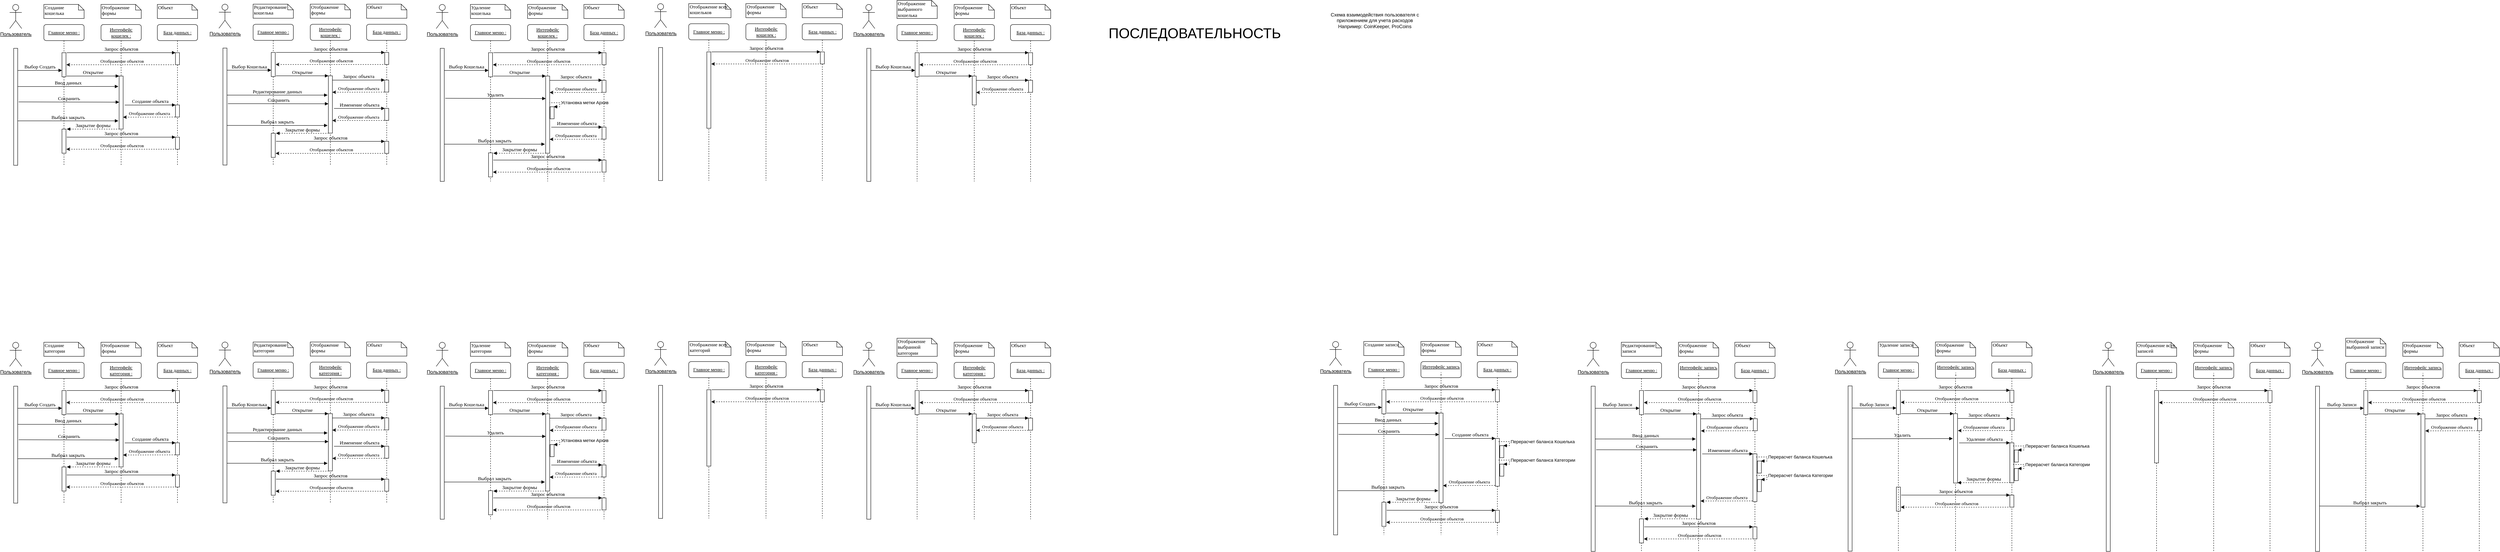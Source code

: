 <mxfile version="15.4.3" type="github">
  <diagram name="v1.0" id="13e1069c-82ec-6db2-03f1-153e76fe0fe0">
    <mxGraphModel dx="5660" dy="1930" grid="1" gridSize="10" guides="1" tooltips="1" connect="1" arrows="1" fold="1" page="1" pageScale="1" pageWidth="1100" pageHeight="850" background="none" math="0" shadow="0">
      <root>
        <mxCell id="0" />
        <mxCell id="1" parent="0" />
        <mxCell id="svjzA6w4Ri8Ry4tO9MAZ-184" value="&lt;u&gt;Интерфейс кошелек :&lt;/u&gt;" style="shape=umlLifeline;perimeter=lifelinePerimeter;whiteSpace=wrap;html=1;container=1;collapsible=0;recursiveResize=0;outlineConnect=0;rounded=1;shadow=0;comic=0;labelBackgroundColor=none;strokeWidth=1;fontFamily=Verdana;fontSize=12;align=center;" vertex="1" parent="1">
          <mxGeometry x="-1933" y="90" width="100" height="350" as="geometry" />
        </mxCell>
        <mxCell id="svjzA6w4Ri8Ry4tO9MAZ-251" value="Выбрал закрыть" style="html=1;verticalAlign=bottom;endArrow=block;entryX=0;entryY=0;labelBackgroundColor=none;fontFamily=Verdana;fontSize=12;edgeStyle=elbowEdgeStyle;elbow=vertical;exitX=1;exitY=0.62;exitDx=0;exitDy=0;exitPerimeter=0;" edge="1" parent="svjzA6w4Ri8Ry4tO9MAZ-184" source="svjzA6w4Ri8Ry4tO9MAZ-244">
          <mxGeometry relative="1" as="geometry">
            <mxPoint x="-67" y="239.603" as="sourcePoint" />
            <mxPoint x="43" y="239.46" as="targetPoint" />
          </mxGeometry>
        </mxCell>
        <mxCell id="svjzA6w4Ri8Ry4tO9MAZ-192" value="Закрытие формы" style="html=1;verticalAlign=bottom;endArrow=none;entryX=0;entryY=0;labelBackgroundColor=none;fontFamily=Verdana;fontSize=12;edgeStyle=elbowEdgeStyle;elbow=vertical;dashed=1;endFill=0;startArrow=block;startFill=1;" edge="1" parent="svjzA6w4Ri8Ry4tO9MAZ-184">
          <mxGeometry relative="1" as="geometry">
            <mxPoint x="-85" y="260.0" as="sourcePoint" />
            <mxPoint x="45" y="260.0" as="targetPoint" />
          </mxGeometry>
        </mxCell>
        <mxCell id="svjzA6w4Ri8Ry4tO9MAZ-196" value="&lt;u&gt;База данных :&lt;/u&gt;" style="shape=umlLifeline;perimeter=lifelinePerimeter;whiteSpace=wrap;html=1;container=1;collapsible=0;recursiveResize=0;outlineConnect=0;rounded=1;shadow=0;comic=0;labelBackgroundColor=none;strokeWidth=1;fontFamily=Verdana;fontSize=12;align=center;" vertex="1" parent="1">
          <mxGeometry x="-1793" y="90" width="100" height="350" as="geometry" />
        </mxCell>
        <mxCell id="svjzA6w4Ri8Ry4tO9MAZ-358" value="" style="html=1;points=[];perimeter=orthogonalPerimeter;rounded=0;shadow=0;comic=0;labelBackgroundColor=none;strokeWidth=1;fontFamily=Verdana;fontSize=12;align=center;" vertex="1" parent="svjzA6w4Ri8Ry4tO9MAZ-196">
          <mxGeometry x="45" y="70" width="10" height="30" as="geometry" />
        </mxCell>
        <mxCell id="svjzA6w4Ri8Ry4tO9MAZ-360" value="&lt;font style=&quot;font-size: 11px&quot;&gt;Отображение объектов&lt;/font&gt;" style="html=1;verticalAlign=bottom;endArrow=none;labelBackgroundColor=none;fontFamily=Verdana;fontSize=12;edgeStyle=elbowEdgeStyle;elbow=vertical;endFill=0;startArrow=classic;startFill=1;dashed=1;" edge="1" parent="svjzA6w4Ri8Ry4tO9MAZ-196" target="svjzA6w4Ri8Ry4tO9MAZ-196">
          <mxGeometry relative="1" as="geometry">
            <mxPoint x="-226" y="100" as="sourcePoint" />
            <mxPoint x="-4" y="100" as="targetPoint" />
            <Array as="points">
              <mxPoint x="-106" y="100" />
            </Array>
          </mxGeometry>
        </mxCell>
        <mxCell id="svjzA6w4Ri8Ry4tO9MAZ-197" value="" style="html=1;points=[];perimeter=orthogonalPerimeter;rounded=0;shadow=0;comic=0;labelBackgroundColor=none;strokeWidth=1;fontFamily=Verdana;fontSize=12;align=center;" vertex="1" parent="svjzA6w4Ri8Ry4tO9MAZ-196">
          <mxGeometry x="45" y="200.0" width="10" height="30" as="geometry" />
        </mxCell>
        <mxCell id="svjzA6w4Ri8Ry4tO9MAZ-204" value="Создание объекта" style="html=1;verticalAlign=bottom;endArrow=block;entryX=0;entryY=0;labelBackgroundColor=none;fontFamily=Verdana;fontSize=12;edgeStyle=elbowEdgeStyle;elbow=vertical;" edge="1" parent="svjzA6w4Ri8Ry4tO9MAZ-196" target="svjzA6w4Ri8Ry4tO9MAZ-197">
          <mxGeometry relative="1" as="geometry">
            <mxPoint x="-81" y="200.278" as="sourcePoint" />
          </mxGeometry>
        </mxCell>
        <mxCell id="svjzA6w4Ri8Ry4tO9MAZ-210" value="&lt;font style=&quot;font-size: 11px&quot;&gt;Отображение объекта&lt;/font&gt;" style="html=1;verticalAlign=bottom;endArrow=none;entryX=0;entryY=0;labelBackgroundColor=none;fontFamily=Verdana;fontSize=12;edgeStyle=elbowEdgeStyle;elbow=vertical;endFill=0;startArrow=classic;startFill=1;dashed=1;" edge="1" parent="svjzA6w4Ri8Ry4tO9MAZ-196">
          <mxGeometry relative="1" as="geometry">
            <mxPoint x="-85" y="230.333" as="sourcePoint" />
            <mxPoint x="45" y="230.0" as="targetPoint" />
          </mxGeometry>
        </mxCell>
        <mxCell id="svjzA6w4Ri8Ry4tO9MAZ-698" value="" style="html=1;points=[];perimeter=orthogonalPerimeter;rounded=0;shadow=0;comic=0;labelBackgroundColor=none;strokeWidth=1;fontFamily=Verdana;fontSize=12;align=center;" vertex="1" parent="svjzA6w4Ri8Ry4tO9MAZ-196">
          <mxGeometry x="45" y="280" width="10" height="30" as="geometry" />
        </mxCell>
        <mxCell id="svjzA6w4Ri8Ry4tO9MAZ-699" value="&lt;font style=&quot;font-size: 11px&quot;&gt;Отображение объектов&lt;/font&gt;" style="html=1;verticalAlign=bottom;endArrow=none;labelBackgroundColor=none;fontFamily=Verdana;fontSize=12;edgeStyle=elbowEdgeStyle;elbow=vertical;endFill=0;startArrow=classic;startFill=1;dashed=1;" edge="1" parent="svjzA6w4Ri8Ry4tO9MAZ-196">
          <mxGeometry relative="1" as="geometry">
            <mxPoint x="-226" y="310" as="sourcePoint" />
            <mxPoint x="49.5" y="310" as="targetPoint" />
            <Array as="points">
              <mxPoint x="-106" y="310" />
            </Array>
          </mxGeometry>
        </mxCell>
        <mxCell id="svjzA6w4Ri8Ry4tO9MAZ-700" value="Запрос объектов" style="html=1;verticalAlign=bottom;endArrow=block;entryX=0;entryY=0;labelBackgroundColor=none;fontFamily=Verdana;fontSize=12;edgeStyle=elbowEdgeStyle;elbow=vertical;" edge="1" parent="svjzA6w4Ri8Ry4tO9MAZ-196" target="svjzA6w4Ri8Ry4tO9MAZ-698">
          <mxGeometry relative="1" as="geometry">
            <mxPoint x="-225" y="280" as="sourcePoint" />
          </mxGeometry>
        </mxCell>
        <mxCell id="svjzA6w4Ri8Ry4tO9MAZ-205" value="Отображение формы" style="shape=note;whiteSpace=wrap;html=1;size=14;verticalAlign=top;align=left;spacingTop=-6;rounded=0;shadow=0;comic=0;labelBackgroundColor=none;strokeWidth=1;fontFamily=Verdana;fontSize=12" vertex="1" parent="1">
          <mxGeometry x="-1933" y="40" width="100" height="35" as="geometry" />
        </mxCell>
        <mxCell id="svjzA6w4Ri8Ry4tO9MAZ-206" value="Объект" style="shape=note;whiteSpace=wrap;html=1;size=14;verticalAlign=top;align=left;spacingTop=-6;rounded=0;shadow=0;comic=0;labelBackgroundColor=none;strokeWidth=1;fontFamily=Verdana;fontSize=12" vertex="1" parent="1">
          <mxGeometry x="-1793" y="40" width="100" height="35" as="geometry" />
        </mxCell>
        <mxCell id="svjzA6w4Ri8Ry4tO9MAZ-207" value="Пользователь" style="shape=umlActor;verticalLabelPosition=bottom;verticalAlign=top;html=1;outlineConnect=0;align=center;fontStyle=4" vertex="1" parent="1">
          <mxGeometry x="-2160" y="40" width="30" height="60" as="geometry" />
        </mxCell>
        <mxCell id="svjzA6w4Ri8Ry4tO9MAZ-243" value="Создание кошелька" style="shape=note;whiteSpace=wrap;html=1;size=14;verticalAlign=top;align=left;spacingTop=-6;rounded=0;shadow=0;comic=0;labelBackgroundColor=none;strokeWidth=1;fontFamily=Verdana;fontSize=12" vertex="1" parent="1">
          <mxGeometry x="-2075" y="40" width="100" height="35" as="geometry" />
        </mxCell>
        <mxCell id="svjzA6w4Ri8Ry4tO9MAZ-244" value="" style="rounded=0;whiteSpace=wrap;html=1;align=center;" vertex="1" parent="1">
          <mxGeometry x="-2150" y="149.17" width="10" height="290.83" as="geometry" />
        </mxCell>
        <mxCell id="svjzA6w4Ri8Ry4tO9MAZ-359" value="Запрос объектов" style="html=1;verticalAlign=bottom;endArrow=block;entryX=0;entryY=0;labelBackgroundColor=none;fontFamily=Verdana;fontSize=12;edgeStyle=elbowEdgeStyle;elbow=vertical;" edge="1" parent="1" target="svjzA6w4Ri8Ry4tO9MAZ-358">
          <mxGeometry relative="1" as="geometry">
            <mxPoint x="-2018" y="160" as="sourcePoint" />
          </mxGeometry>
        </mxCell>
        <mxCell id="svjzA6w4Ri8Ry4tO9MAZ-185" value="" style="html=1;points=[];perimeter=orthogonalPerimeter;rounded=0;shadow=0;comic=0;labelBackgroundColor=none;strokeWidth=1;fontFamily=Verdana;fontSize=12;align=center;" vertex="1" parent="1">
          <mxGeometry x="-1888" y="218.17" width="10" height="131.83" as="geometry" />
        </mxCell>
        <mxCell id="svjzA6w4Ri8Ry4tO9MAZ-209" value="Открытие" style="html=1;verticalAlign=bottom;endArrow=block;entryX=0;entryY=0;labelBackgroundColor=none;fontFamily=Verdana;fontSize=12;edgeStyle=elbowEdgeStyle;elbow=vertical;" edge="1" parent="1">
          <mxGeometry relative="1" as="geometry">
            <mxPoint x="-2018" y="218.17" as="sourcePoint" />
            <mxPoint x="-1888" y="218.17" as="targetPoint" />
          </mxGeometry>
        </mxCell>
        <mxCell id="svjzA6w4Ri8Ry4tO9MAZ-246" value="Выбор Создать" style="html=1;verticalAlign=bottom;endArrow=block;labelBackgroundColor=none;fontFamily=Verdana;fontSize=12;edgeStyle=elbowEdgeStyle;elbow=vertical;" edge="1" parent="1">
          <mxGeometry relative="1" as="geometry">
            <mxPoint x="-2140" y="204.2" as="sourcePoint" />
            <mxPoint x="-2030" y="204.17" as="targetPoint" />
          </mxGeometry>
        </mxCell>
        <mxCell id="svjzA6w4Ri8Ry4tO9MAZ-247" value="Ввод данных" style="html=1;verticalAlign=bottom;endArrow=block;labelBackgroundColor=none;fontFamily=Verdana;fontSize=12;edgeStyle=elbowEdgeStyle;elbow=vertical;" edge="1" parent="1">
          <mxGeometry relative="1" as="geometry">
            <mxPoint x="-2140" y="244.17" as="sourcePoint" />
            <mxPoint x="-1890" y="244" as="targetPoint" />
          </mxGeometry>
        </mxCell>
        <mxCell id="svjzA6w4Ri8Ry4tO9MAZ-234" value="&lt;u&gt;Главное меню :&lt;/u&gt;" style="shape=umlLifeline;perimeter=lifelinePerimeter;whiteSpace=wrap;html=1;container=1;collapsible=0;recursiveResize=0;outlineConnect=0;rounded=1;shadow=0;comic=0;labelBackgroundColor=none;strokeWidth=1;fontFamily=Verdana;fontSize=12;align=center;" vertex="1" parent="1">
          <mxGeometry x="-2075" y="90" width="100" height="349.37" as="geometry" />
        </mxCell>
        <mxCell id="svjzA6w4Ri8Ry4tO9MAZ-208" value="" style="rounded=0;whiteSpace=wrap;html=1;align=center;" vertex="1" parent="svjzA6w4Ri8Ry4tO9MAZ-234">
          <mxGeometry x="45" y="70" width="10" height="60" as="geometry" />
        </mxCell>
        <mxCell id="svjzA6w4Ri8Ry4tO9MAZ-696" value="Сохранить" style="html=1;verticalAlign=bottom;endArrow=block;labelBackgroundColor=none;fontFamily=Verdana;fontSize=12;edgeStyle=elbowEdgeStyle;elbow=vertical;entryX=-0.244;entryY=0.142;entryDx=0;entryDy=0;entryPerimeter=0;" edge="1" parent="svjzA6w4Ri8Ry4tO9MAZ-234">
          <mxGeometry relative="1" as="geometry">
            <mxPoint x="-62.56" y="192.37" as="sourcePoint" />
            <mxPoint x="187" y="193.35" as="targetPoint" />
          </mxGeometry>
        </mxCell>
        <mxCell id="svjzA6w4Ri8Ry4tO9MAZ-697" value="" style="rounded=0;whiteSpace=wrap;html=1;align=center;" vertex="1" parent="svjzA6w4Ri8Ry4tO9MAZ-234">
          <mxGeometry x="45" y="260" width="10" height="60" as="geometry" />
        </mxCell>
        <mxCell id="svjzA6w4Ri8Ry4tO9MAZ-701" value="&lt;u&gt;Интерфейс кошелек :&lt;/u&gt;" style="shape=umlLifeline;perimeter=lifelinePerimeter;whiteSpace=wrap;html=1;container=1;collapsible=0;recursiveResize=0;outlineConnect=0;rounded=1;shadow=0;comic=0;labelBackgroundColor=none;strokeWidth=1;fontFamily=Verdana;fontSize=12;align=center;" vertex="1" parent="1">
          <mxGeometry x="-1413" y="89.37" width="100" height="350" as="geometry" />
        </mxCell>
        <mxCell id="svjzA6w4Ri8Ry4tO9MAZ-702" value="Выбрал закрыть" style="html=1;verticalAlign=bottom;endArrow=block;entryX=0;entryY=0;labelBackgroundColor=none;fontFamily=Verdana;fontSize=12;edgeStyle=elbowEdgeStyle;elbow=vertical;exitX=1;exitY=0.62;exitDx=0;exitDy=0;exitPerimeter=0;" edge="1" parent="svjzA6w4Ri8Ry4tO9MAZ-701">
          <mxGeometry relative="1" as="geometry">
            <mxPoint x="-207" y="251.485" as="sourcePoint" />
            <mxPoint x="43" y="251.46" as="targetPoint" />
          </mxGeometry>
        </mxCell>
        <mxCell id="svjzA6w4Ri8Ry4tO9MAZ-703" value="Закрытие формы" style="html=1;verticalAlign=bottom;endArrow=none;entryX=0;entryY=0;labelBackgroundColor=none;fontFamily=Verdana;fontSize=12;edgeStyle=elbowEdgeStyle;elbow=vertical;dashed=1;endFill=0;startArrow=block;startFill=1;" edge="1" parent="svjzA6w4Ri8Ry4tO9MAZ-701">
          <mxGeometry relative="1" as="geometry">
            <mxPoint x="-85" y="271.0" as="sourcePoint" />
            <mxPoint x="45" y="271.0" as="targetPoint" />
          </mxGeometry>
        </mxCell>
        <mxCell id="svjzA6w4Ri8Ry4tO9MAZ-704" value="&lt;u&gt;База данных :&lt;/u&gt;" style="shape=umlLifeline;perimeter=lifelinePerimeter;whiteSpace=wrap;html=1;container=1;collapsible=0;recursiveResize=0;outlineConnect=0;rounded=1;shadow=0;comic=0;labelBackgroundColor=none;strokeWidth=1;fontFamily=Verdana;fontSize=12;align=center;" vertex="1" parent="1">
          <mxGeometry x="-1273" y="89.37" width="100" height="350" as="geometry" />
        </mxCell>
        <mxCell id="svjzA6w4Ri8Ry4tO9MAZ-705" value="" style="html=1;points=[];perimeter=orthogonalPerimeter;rounded=0;shadow=0;comic=0;labelBackgroundColor=none;strokeWidth=1;fontFamily=Verdana;fontSize=12;align=center;" vertex="1" parent="svjzA6w4Ri8Ry4tO9MAZ-704">
          <mxGeometry x="45" y="70" width="10" height="30" as="geometry" />
        </mxCell>
        <mxCell id="svjzA6w4Ri8Ry4tO9MAZ-706" value="&lt;font style=&quot;font-size: 11px&quot;&gt;Отображение объектов&lt;/font&gt;" style="html=1;verticalAlign=bottom;endArrow=none;labelBackgroundColor=none;fontFamily=Verdana;fontSize=12;edgeStyle=elbowEdgeStyle;elbow=vertical;endFill=0;startArrow=classic;startFill=1;dashed=1;" edge="1" parent="svjzA6w4Ri8Ry4tO9MAZ-704" target="svjzA6w4Ri8Ry4tO9MAZ-704">
          <mxGeometry relative="1" as="geometry">
            <mxPoint x="-226" y="100" as="sourcePoint" />
            <mxPoint x="-4" y="100" as="targetPoint" />
            <Array as="points">
              <mxPoint x="-106" y="100" />
            </Array>
          </mxGeometry>
        </mxCell>
        <mxCell id="svjzA6w4Ri8Ry4tO9MAZ-707" value="" style="html=1;points=[];perimeter=orthogonalPerimeter;rounded=0;shadow=0;comic=0;labelBackgroundColor=none;strokeWidth=1;fontFamily=Verdana;fontSize=12;align=center;" vertex="1" parent="svjzA6w4Ri8Ry4tO9MAZ-704">
          <mxGeometry x="45" y="209.0" width="10" height="30" as="geometry" />
        </mxCell>
        <mxCell id="svjzA6w4Ri8Ry4tO9MAZ-708" value="Изменение объекта" style="html=1;verticalAlign=bottom;endArrow=block;entryX=0;entryY=0;labelBackgroundColor=none;fontFamily=Verdana;fontSize=12;edgeStyle=elbowEdgeStyle;elbow=vertical;" edge="1" parent="svjzA6w4Ri8Ry4tO9MAZ-704" target="svjzA6w4Ri8Ry4tO9MAZ-707">
          <mxGeometry relative="1" as="geometry">
            <mxPoint x="-81" y="209.278" as="sourcePoint" />
          </mxGeometry>
        </mxCell>
        <mxCell id="svjzA6w4Ri8Ry4tO9MAZ-709" value="&lt;font style=&quot;font-size: 11px&quot;&gt;Отображение объекта&lt;/font&gt;" style="html=1;verticalAlign=bottom;endArrow=none;entryX=0;entryY=0;labelBackgroundColor=none;fontFamily=Verdana;fontSize=12;edgeStyle=elbowEdgeStyle;elbow=vertical;endFill=0;startArrow=classic;startFill=1;dashed=1;" edge="1" parent="svjzA6w4Ri8Ry4tO9MAZ-704">
          <mxGeometry relative="1" as="geometry">
            <mxPoint x="-85" y="239.333" as="sourcePoint" />
            <mxPoint x="45" y="239.0" as="targetPoint" />
          </mxGeometry>
        </mxCell>
        <mxCell id="svjzA6w4Ri8Ry4tO9MAZ-710" value="" style="html=1;points=[];perimeter=orthogonalPerimeter;rounded=0;shadow=0;comic=0;labelBackgroundColor=none;strokeWidth=1;fontFamily=Verdana;fontSize=12;align=center;" vertex="1" parent="svjzA6w4Ri8Ry4tO9MAZ-704">
          <mxGeometry x="45" y="291" width="10" height="30" as="geometry" />
        </mxCell>
        <mxCell id="svjzA6w4Ri8Ry4tO9MAZ-711" value="&lt;font style=&quot;font-size: 11px&quot;&gt;Отображение объектов&lt;/font&gt;" style="html=1;verticalAlign=bottom;endArrow=none;labelBackgroundColor=none;fontFamily=Verdana;fontSize=12;edgeStyle=elbowEdgeStyle;elbow=vertical;endFill=0;startArrow=classic;startFill=1;dashed=1;" edge="1" parent="svjzA6w4Ri8Ry4tO9MAZ-704">
          <mxGeometry relative="1" as="geometry">
            <mxPoint x="-226" y="321" as="sourcePoint" />
            <mxPoint x="49.5" y="321" as="targetPoint" />
            <Array as="points">
              <mxPoint x="-106" y="321" />
            </Array>
          </mxGeometry>
        </mxCell>
        <mxCell id="svjzA6w4Ri8Ry4tO9MAZ-712" value="Запрос объектов" style="html=1;verticalAlign=bottom;endArrow=block;entryX=0;entryY=0;labelBackgroundColor=none;fontFamily=Verdana;fontSize=12;edgeStyle=elbowEdgeStyle;elbow=vertical;" edge="1" parent="svjzA6w4Ri8Ry4tO9MAZ-704" target="svjzA6w4Ri8Ry4tO9MAZ-710">
          <mxGeometry relative="1" as="geometry">
            <mxPoint x="-225" y="291" as="sourcePoint" />
          </mxGeometry>
        </mxCell>
        <mxCell id="svjzA6w4Ri8Ry4tO9MAZ-727" value="" style="html=1;points=[];perimeter=orthogonalPerimeter;rounded=0;shadow=0;comic=0;labelBackgroundColor=none;strokeWidth=1;fontFamily=Verdana;fontSize=12;align=center;" vertex="1" parent="svjzA6w4Ri8Ry4tO9MAZ-704">
          <mxGeometry x="45" y="138.63" width="10" height="30" as="geometry" />
        </mxCell>
        <mxCell id="svjzA6w4Ri8Ry4tO9MAZ-728" value="Запрос объекта" style="html=1;verticalAlign=bottom;endArrow=block;entryX=0;entryY=0;labelBackgroundColor=none;fontFamily=Verdana;fontSize=12;edgeStyle=elbowEdgeStyle;elbow=vertical;" edge="1" parent="svjzA6w4Ri8Ry4tO9MAZ-704" target="svjzA6w4Ri8Ry4tO9MAZ-727">
          <mxGeometry relative="1" as="geometry">
            <mxPoint x="-85" y="138.82" as="sourcePoint" />
          </mxGeometry>
        </mxCell>
        <mxCell id="svjzA6w4Ri8Ry4tO9MAZ-729" value="&lt;font style=&quot;font-size: 11px&quot;&gt;Отображение объекта&lt;/font&gt;" style="html=1;verticalAlign=bottom;endArrow=none;entryX=0;entryY=0;labelBackgroundColor=none;fontFamily=Verdana;fontSize=12;edgeStyle=elbowEdgeStyle;elbow=vertical;endFill=0;startArrow=classic;startFill=1;dashed=1;" edge="1" parent="svjzA6w4Ri8Ry4tO9MAZ-704">
          <mxGeometry relative="1" as="geometry">
            <mxPoint x="-85" y="168.963" as="sourcePoint" />
            <mxPoint x="45" y="168.63" as="targetPoint" />
          </mxGeometry>
        </mxCell>
        <mxCell id="svjzA6w4Ri8Ry4tO9MAZ-713" value="Отображение формы" style="shape=note;whiteSpace=wrap;html=1;size=14;verticalAlign=top;align=left;spacingTop=-6;rounded=0;shadow=0;comic=0;labelBackgroundColor=none;strokeWidth=1;fontFamily=Verdana;fontSize=12" vertex="1" parent="1">
          <mxGeometry x="-1413" y="39.37" width="100" height="35" as="geometry" />
        </mxCell>
        <mxCell id="svjzA6w4Ri8Ry4tO9MAZ-714" value="Объект" style="shape=note;whiteSpace=wrap;html=1;size=14;verticalAlign=top;align=left;spacingTop=-6;rounded=0;shadow=0;comic=0;labelBackgroundColor=none;strokeWidth=1;fontFamily=Verdana;fontSize=12" vertex="1" parent="1">
          <mxGeometry x="-1273" y="39.37" width="100" height="35" as="geometry" />
        </mxCell>
        <mxCell id="svjzA6w4Ri8Ry4tO9MAZ-715" value="Пользователь" style="shape=umlActor;verticalLabelPosition=bottom;verticalAlign=top;html=1;outlineConnect=0;align=center;fontStyle=4" vertex="1" parent="1">
          <mxGeometry x="-1640" y="39.37" width="30" height="60" as="geometry" />
        </mxCell>
        <mxCell id="svjzA6w4Ri8Ry4tO9MAZ-716" value="Редактирование кошелька" style="shape=note;whiteSpace=wrap;html=1;size=14;verticalAlign=top;align=left;spacingTop=-6;rounded=0;shadow=0;comic=0;labelBackgroundColor=none;strokeWidth=1;fontFamily=Verdana;fontSize=12" vertex="1" parent="1">
          <mxGeometry x="-1555" y="39.37" width="100" height="35" as="geometry" />
        </mxCell>
        <mxCell id="svjzA6w4Ri8Ry4tO9MAZ-717" value="" style="rounded=0;whiteSpace=wrap;html=1;align=center;" vertex="1" parent="1">
          <mxGeometry x="-1630" y="148.54" width="10" height="290.83" as="geometry" />
        </mxCell>
        <mxCell id="svjzA6w4Ri8Ry4tO9MAZ-718" value="Запрос объектов" style="html=1;verticalAlign=bottom;endArrow=block;entryX=0;entryY=0;labelBackgroundColor=none;fontFamily=Verdana;fontSize=12;edgeStyle=elbowEdgeStyle;elbow=vertical;" edge="1" parent="1" target="svjzA6w4Ri8Ry4tO9MAZ-705">
          <mxGeometry relative="1" as="geometry">
            <mxPoint x="-1498" y="159.37" as="sourcePoint" />
          </mxGeometry>
        </mxCell>
        <mxCell id="svjzA6w4Ri8Ry4tO9MAZ-719" value="" style="html=1;points=[];perimeter=orthogonalPerimeter;rounded=0;shadow=0;comic=0;labelBackgroundColor=none;strokeWidth=1;fontFamily=Verdana;fontSize=12;align=center;" vertex="1" parent="1">
          <mxGeometry x="-1368" y="217.54" width="10" height="142.46" as="geometry" />
        </mxCell>
        <mxCell id="svjzA6w4Ri8Ry4tO9MAZ-720" value="Открытие" style="html=1;verticalAlign=bottom;endArrow=block;entryX=0;entryY=0;labelBackgroundColor=none;fontFamily=Verdana;fontSize=12;edgeStyle=elbowEdgeStyle;elbow=vertical;" edge="1" parent="1">
          <mxGeometry relative="1" as="geometry">
            <mxPoint x="-1498" y="217.54" as="sourcePoint" />
            <mxPoint x="-1368" y="217.54" as="targetPoint" />
          </mxGeometry>
        </mxCell>
        <mxCell id="svjzA6w4Ri8Ry4tO9MAZ-721" value="Выбор Кошелька" style="html=1;verticalAlign=bottom;endArrow=block;labelBackgroundColor=none;fontFamily=Verdana;fontSize=12;edgeStyle=elbowEdgeStyle;elbow=vertical;" edge="1" parent="1">
          <mxGeometry relative="1" as="geometry">
            <mxPoint x="-1620" y="203.57" as="sourcePoint" />
            <mxPoint x="-1510" y="203.54" as="targetPoint" />
          </mxGeometry>
        </mxCell>
        <mxCell id="svjzA6w4Ri8Ry4tO9MAZ-722" value="Редактирование данных" style="html=1;verticalAlign=bottom;endArrow=block;labelBackgroundColor=none;fontFamily=Verdana;fontSize=12;edgeStyle=elbowEdgeStyle;elbow=vertical;" edge="1" parent="1">
          <mxGeometry relative="1" as="geometry">
            <mxPoint x="-1620" y="265.54" as="sourcePoint" />
            <mxPoint x="-1370" y="265.37" as="targetPoint" />
          </mxGeometry>
        </mxCell>
        <mxCell id="svjzA6w4Ri8Ry4tO9MAZ-723" value="&lt;u&gt;Главное меню :&lt;/u&gt;" style="shape=umlLifeline;perimeter=lifelinePerimeter;whiteSpace=wrap;html=1;container=1;collapsible=0;recursiveResize=0;outlineConnect=0;rounded=1;shadow=0;comic=0;labelBackgroundColor=none;strokeWidth=1;fontFamily=Verdana;fontSize=12;align=center;" vertex="1" parent="1">
          <mxGeometry x="-1555" y="89.37" width="100" height="349.37" as="geometry" />
        </mxCell>
        <mxCell id="svjzA6w4Ri8Ry4tO9MAZ-724" value="" style="rounded=0;whiteSpace=wrap;html=1;align=center;" vertex="1" parent="svjzA6w4Ri8Ry4tO9MAZ-723">
          <mxGeometry x="45" y="70" width="10" height="60" as="geometry" />
        </mxCell>
        <mxCell id="svjzA6w4Ri8Ry4tO9MAZ-725" value="Сохранить" style="html=1;verticalAlign=bottom;endArrow=block;labelBackgroundColor=none;fontFamily=Verdana;fontSize=12;edgeStyle=elbowEdgeStyle;elbow=vertical;entryX=-0.244;entryY=0.142;entryDx=0;entryDy=0;entryPerimeter=0;" edge="1" parent="svjzA6w4Ri8Ry4tO9MAZ-723">
          <mxGeometry relative="1" as="geometry">
            <mxPoint x="-62.56" y="197.37" as="sourcePoint" />
            <mxPoint x="187" y="198.35" as="targetPoint" />
          </mxGeometry>
        </mxCell>
        <mxCell id="svjzA6w4Ri8Ry4tO9MAZ-726" value="" style="rounded=0;whiteSpace=wrap;html=1;align=center;" vertex="1" parent="svjzA6w4Ri8Ry4tO9MAZ-723">
          <mxGeometry x="45" y="271" width="10" height="60" as="geometry" />
        </mxCell>
        <mxCell id="svjzA6w4Ri8Ry4tO9MAZ-730" value="&lt;u&gt;Интерфейс кошелек :&lt;/u&gt;" style="shape=umlLifeline;perimeter=lifelinePerimeter;whiteSpace=wrap;html=1;container=1;collapsible=0;recursiveResize=0;outlineConnect=0;rounded=1;shadow=0;comic=0;labelBackgroundColor=none;strokeWidth=1;fontFamily=Verdana;fontSize=12;align=center;" vertex="1" parent="1">
          <mxGeometry x="-873" y="90" width="100" height="390" as="geometry" />
        </mxCell>
        <mxCell id="svjzA6w4Ri8Ry4tO9MAZ-731" value="Выбрал закрыть" style="html=1;verticalAlign=bottom;endArrow=block;entryX=0;entryY=0;labelBackgroundColor=none;fontFamily=Verdana;fontSize=12;edgeStyle=elbowEdgeStyle;elbow=vertical;exitX=1;exitY=0.62;exitDx=0;exitDy=0;exitPerimeter=0;" edge="1" parent="svjzA6w4Ri8Ry4tO9MAZ-730">
          <mxGeometry relative="1" as="geometry">
            <mxPoint x="-207" y="297.485" as="sourcePoint" />
            <mxPoint x="43" y="297.46" as="targetPoint" />
          </mxGeometry>
        </mxCell>
        <mxCell id="svjzA6w4Ri8Ry4tO9MAZ-732" value="Закрытие формы" style="html=1;verticalAlign=bottom;endArrow=none;entryX=0;entryY=0;labelBackgroundColor=none;fontFamily=Verdana;fontSize=12;edgeStyle=elbowEdgeStyle;elbow=vertical;dashed=1;endFill=0;startArrow=block;startFill=1;" edge="1" parent="svjzA6w4Ri8Ry4tO9MAZ-730">
          <mxGeometry relative="1" as="geometry">
            <mxPoint x="-85" y="320.0" as="sourcePoint" />
            <mxPoint x="45" y="320.0" as="targetPoint" />
          </mxGeometry>
        </mxCell>
        <mxCell id="svjzA6w4Ri8Ry4tO9MAZ-759" value="" style="html=1;points=[];perimeter=orthogonalPerimeter;fontSize=11;align=center;spacing=2;rounded=0;glass=0;shadow=0;sketch=0;" vertex="1" parent="svjzA6w4Ri8Ry4tO9MAZ-730">
          <mxGeometry x="56" y="204.4" width="10" height="30" as="geometry" />
        </mxCell>
        <mxCell id="svjzA6w4Ri8Ry4tO9MAZ-760" value="Установка метки Архив" style="edgeStyle=orthogonalEdgeStyle;html=1;align=left;spacingLeft=2;endArrow=block;rounded=0;entryX=1;entryY=0;dashed=1;fontSize=11;exitX=0.8;exitY=0.263;exitDx=0;exitDy=0;exitPerimeter=0;" edge="1" parent="svjzA6w4Ri8Ry4tO9MAZ-730">
          <mxGeometry relative="1" as="geometry">
            <mxPoint x="53" y="194.37" as="sourcePoint" />
            <Array as="points">
              <mxPoint x="80" y="194.4" />
              <mxPoint x="80" y="204.4" />
            </Array>
            <mxPoint x="65" y="204.4" as="targetPoint" />
          </mxGeometry>
        </mxCell>
        <mxCell id="svjzA6w4Ri8Ry4tO9MAZ-733" value="&lt;u&gt;База данных :&lt;/u&gt;" style="shape=umlLifeline;perimeter=lifelinePerimeter;whiteSpace=wrap;html=1;container=1;collapsible=0;recursiveResize=0;outlineConnect=0;rounded=1;shadow=0;comic=0;labelBackgroundColor=none;strokeWidth=1;fontFamily=Verdana;fontSize=12;align=center;" vertex="1" parent="1">
          <mxGeometry x="-733" y="90" width="100" height="390" as="geometry" />
        </mxCell>
        <mxCell id="svjzA6w4Ri8Ry4tO9MAZ-734" value="" style="html=1;points=[];perimeter=orthogonalPerimeter;rounded=0;shadow=0;comic=0;labelBackgroundColor=none;strokeWidth=1;fontFamily=Verdana;fontSize=12;align=center;" vertex="1" parent="svjzA6w4Ri8Ry4tO9MAZ-733">
          <mxGeometry x="45" y="70" width="10" height="30" as="geometry" />
        </mxCell>
        <mxCell id="svjzA6w4Ri8Ry4tO9MAZ-735" value="&lt;font style=&quot;font-size: 11px&quot;&gt;Отображение объектов&lt;/font&gt;" style="html=1;verticalAlign=bottom;endArrow=none;labelBackgroundColor=none;fontFamily=Verdana;fontSize=12;edgeStyle=elbowEdgeStyle;elbow=vertical;endFill=0;startArrow=classic;startFill=1;dashed=1;" edge="1" parent="svjzA6w4Ri8Ry4tO9MAZ-733" target="svjzA6w4Ri8Ry4tO9MAZ-733">
          <mxGeometry relative="1" as="geometry">
            <mxPoint x="-226" y="100" as="sourcePoint" />
            <mxPoint x="-4" y="100" as="targetPoint" />
            <Array as="points">
              <mxPoint x="-106" y="100" />
            </Array>
          </mxGeometry>
        </mxCell>
        <mxCell id="svjzA6w4Ri8Ry4tO9MAZ-736" value="" style="html=1;points=[];perimeter=orthogonalPerimeter;rounded=0;shadow=0;comic=0;labelBackgroundColor=none;strokeWidth=1;fontFamily=Verdana;fontSize=12;align=center;" vertex="1" parent="svjzA6w4Ri8Ry4tO9MAZ-733">
          <mxGeometry x="45" y="255.0" width="10" height="30" as="geometry" />
        </mxCell>
        <mxCell id="svjzA6w4Ri8Ry4tO9MAZ-737" value="Изменение объекта" style="html=1;verticalAlign=bottom;endArrow=block;entryX=0;entryY=0;labelBackgroundColor=none;fontFamily=Verdana;fontSize=12;edgeStyle=elbowEdgeStyle;elbow=vertical;" edge="1" parent="svjzA6w4Ri8Ry4tO9MAZ-733" target="svjzA6w4Ri8Ry4tO9MAZ-736">
          <mxGeometry relative="1" as="geometry">
            <mxPoint x="-81" y="255.278" as="sourcePoint" />
          </mxGeometry>
        </mxCell>
        <mxCell id="svjzA6w4Ri8Ry4tO9MAZ-738" value="&lt;font style=&quot;font-size: 11px&quot;&gt;Отображение объекта&lt;/font&gt;" style="html=1;verticalAlign=bottom;endArrow=none;entryX=0;entryY=0;labelBackgroundColor=none;fontFamily=Verdana;fontSize=12;edgeStyle=elbowEdgeStyle;elbow=vertical;endFill=0;startArrow=classic;startFill=1;dashed=1;" edge="1" parent="svjzA6w4Ri8Ry4tO9MAZ-733">
          <mxGeometry relative="1" as="geometry">
            <mxPoint x="-85" y="285.333" as="sourcePoint" />
            <mxPoint x="45" y="285.0" as="targetPoint" />
          </mxGeometry>
        </mxCell>
        <mxCell id="svjzA6w4Ri8Ry4tO9MAZ-739" value="" style="html=1;points=[];perimeter=orthogonalPerimeter;rounded=0;shadow=0;comic=0;labelBackgroundColor=none;strokeWidth=1;fontFamily=Verdana;fontSize=12;align=center;" vertex="1" parent="svjzA6w4Ri8Ry4tO9MAZ-733">
          <mxGeometry x="45" y="337" width="10" height="30" as="geometry" />
        </mxCell>
        <mxCell id="svjzA6w4Ri8Ry4tO9MAZ-740" value="&lt;font style=&quot;font-size: 11px&quot;&gt;Отображение объектов&lt;/font&gt;" style="html=1;verticalAlign=bottom;endArrow=none;labelBackgroundColor=none;fontFamily=Verdana;fontSize=12;edgeStyle=elbowEdgeStyle;elbow=vertical;endFill=0;startArrow=classic;startFill=1;dashed=1;" edge="1" parent="svjzA6w4Ri8Ry4tO9MAZ-733">
          <mxGeometry relative="1" as="geometry">
            <mxPoint x="-226" y="367" as="sourcePoint" />
            <mxPoint x="49.5" y="367" as="targetPoint" />
            <Array as="points">
              <mxPoint x="-106" y="367" />
            </Array>
          </mxGeometry>
        </mxCell>
        <mxCell id="svjzA6w4Ri8Ry4tO9MAZ-741" value="Запрос объектов" style="html=1;verticalAlign=bottom;endArrow=block;entryX=0;entryY=0;labelBackgroundColor=none;fontFamily=Verdana;fontSize=12;edgeStyle=elbowEdgeStyle;elbow=vertical;" edge="1" parent="svjzA6w4Ri8Ry4tO9MAZ-733" target="svjzA6w4Ri8Ry4tO9MAZ-739">
          <mxGeometry relative="1" as="geometry">
            <mxPoint x="-225" y="337" as="sourcePoint" />
          </mxGeometry>
        </mxCell>
        <mxCell id="svjzA6w4Ri8Ry4tO9MAZ-742" value="" style="html=1;points=[];perimeter=orthogonalPerimeter;rounded=0;shadow=0;comic=0;labelBackgroundColor=none;strokeWidth=1;fontFamily=Verdana;fontSize=12;align=center;" vertex="1" parent="svjzA6w4Ri8Ry4tO9MAZ-733">
          <mxGeometry x="45" y="138.63" width="10" height="30" as="geometry" />
        </mxCell>
        <mxCell id="svjzA6w4Ri8Ry4tO9MAZ-743" value="Запрос объекта" style="html=1;verticalAlign=bottom;endArrow=block;entryX=0;entryY=0;labelBackgroundColor=none;fontFamily=Verdana;fontSize=12;edgeStyle=elbowEdgeStyle;elbow=vertical;" edge="1" parent="svjzA6w4Ri8Ry4tO9MAZ-733" target="svjzA6w4Ri8Ry4tO9MAZ-742">
          <mxGeometry relative="1" as="geometry">
            <mxPoint x="-85" y="138.82" as="sourcePoint" />
          </mxGeometry>
        </mxCell>
        <mxCell id="svjzA6w4Ri8Ry4tO9MAZ-744" value="&lt;font style=&quot;font-size: 11px&quot;&gt;Отображение объекта&lt;/font&gt;" style="html=1;verticalAlign=bottom;endArrow=none;entryX=0;entryY=0;labelBackgroundColor=none;fontFamily=Verdana;fontSize=12;edgeStyle=elbowEdgeStyle;elbow=vertical;endFill=0;startArrow=classic;startFill=1;dashed=1;" edge="1" parent="svjzA6w4Ri8Ry4tO9MAZ-733">
          <mxGeometry relative="1" as="geometry">
            <mxPoint x="-85" y="168.963" as="sourcePoint" />
            <mxPoint x="45" y="168.63" as="targetPoint" />
          </mxGeometry>
        </mxCell>
        <mxCell id="svjzA6w4Ri8Ry4tO9MAZ-745" value="Отображение формы" style="shape=note;whiteSpace=wrap;html=1;size=14;verticalAlign=top;align=left;spacingTop=-6;rounded=0;shadow=0;comic=0;labelBackgroundColor=none;strokeWidth=1;fontFamily=Verdana;fontSize=12" vertex="1" parent="1">
          <mxGeometry x="-873" y="40" width="100" height="35" as="geometry" />
        </mxCell>
        <mxCell id="svjzA6w4Ri8Ry4tO9MAZ-746" value="Объект" style="shape=note;whiteSpace=wrap;html=1;size=14;verticalAlign=top;align=left;spacingTop=-6;rounded=0;shadow=0;comic=0;labelBackgroundColor=none;strokeWidth=1;fontFamily=Verdana;fontSize=12" vertex="1" parent="1">
          <mxGeometry x="-733" y="40" width="100" height="35" as="geometry" />
        </mxCell>
        <mxCell id="svjzA6w4Ri8Ry4tO9MAZ-747" value="Пользователь" style="shape=umlActor;verticalLabelPosition=bottom;verticalAlign=top;html=1;outlineConnect=0;align=center;fontStyle=4" vertex="1" parent="1">
          <mxGeometry x="-1100" y="40" width="30" height="60" as="geometry" />
        </mxCell>
        <mxCell id="svjzA6w4Ri8Ry4tO9MAZ-748" value="Удаление кошелька" style="shape=note;whiteSpace=wrap;html=1;size=14;verticalAlign=top;align=left;spacingTop=-6;rounded=0;shadow=0;comic=0;labelBackgroundColor=none;strokeWidth=1;fontFamily=Verdana;fontSize=12" vertex="1" parent="1">
          <mxGeometry x="-1015" y="40" width="100" height="35" as="geometry" />
        </mxCell>
        <mxCell id="svjzA6w4Ri8Ry4tO9MAZ-749" value="" style="rounded=0;whiteSpace=wrap;html=1;align=center;" vertex="1" parent="1">
          <mxGeometry x="-1090" y="149.17" width="10" height="330.83" as="geometry" />
        </mxCell>
        <mxCell id="svjzA6w4Ri8Ry4tO9MAZ-750" value="Запрос объектов" style="html=1;verticalAlign=bottom;endArrow=block;entryX=0;entryY=0;labelBackgroundColor=none;fontFamily=Verdana;fontSize=12;edgeStyle=elbowEdgeStyle;elbow=vertical;" edge="1" parent="1" target="svjzA6w4Ri8Ry4tO9MAZ-734">
          <mxGeometry relative="1" as="geometry">
            <mxPoint x="-958" y="160.0" as="sourcePoint" />
          </mxGeometry>
        </mxCell>
        <mxCell id="svjzA6w4Ri8Ry4tO9MAZ-751" value="" style="html=1;points=[];perimeter=orthogonalPerimeter;rounded=0;shadow=0;comic=0;labelBackgroundColor=none;strokeWidth=1;fontFamily=Verdana;fontSize=12;align=center;" vertex="1" parent="1">
          <mxGeometry x="-828" y="218.17" width="10" height="191.83" as="geometry" />
        </mxCell>
        <mxCell id="svjzA6w4Ri8Ry4tO9MAZ-752" value="Открытие" style="html=1;verticalAlign=bottom;endArrow=block;entryX=0;entryY=0;labelBackgroundColor=none;fontFamily=Verdana;fontSize=12;edgeStyle=elbowEdgeStyle;elbow=vertical;" edge="1" parent="1">
          <mxGeometry relative="1" as="geometry">
            <mxPoint x="-958" y="218.17" as="sourcePoint" />
            <mxPoint x="-828" y="218.17" as="targetPoint" />
          </mxGeometry>
        </mxCell>
        <mxCell id="svjzA6w4Ri8Ry4tO9MAZ-753" value="Выбор Кошелька" style="html=1;verticalAlign=bottom;endArrow=block;labelBackgroundColor=none;fontFamily=Verdana;fontSize=12;edgeStyle=elbowEdgeStyle;elbow=vertical;" edge="1" parent="1">
          <mxGeometry relative="1" as="geometry">
            <mxPoint x="-1080" y="204.2" as="sourcePoint" />
            <mxPoint x="-970" y="204.17" as="targetPoint" />
          </mxGeometry>
        </mxCell>
        <mxCell id="svjzA6w4Ri8Ry4tO9MAZ-755" value="&lt;u&gt;Главное меню :&lt;/u&gt;" style="shape=umlLifeline;perimeter=lifelinePerimeter;whiteSpace=wrap;html=1;container=1;collapsible=0;recursiveResize=0;outlineConnect=0;rounded=1;shadow=0;comic=0;labelBackgroundColor=none;strokeWidth=1;fontFamily=Verdana;fontSize=12;align=center;" vertex="1" parent="1">
          <mxGeometry x="-1015" y="90" width="100" height="390" as="geometry" />
        </mxCell>
        <mxCell id="svjzA6w4Ri8Ry4tO9MAZ-756" value="" style="rounded=0;whiteSpace=wrap;html=1;align=center;" vertex="1" parent="svjzA6w4Ri8Ry4tO9MAZ-755">
          <mxGeometry x="45" y="70" width="10" height="60" as="geometry" />
        </mxCell>
        <mxCell id="svjzA6w4Ri8Ry4tO9MAZ-757" value="Удалить" style="html=1;verticalAlign=bottom;endArrow=block;labelBackgroundColor=none;fontFamily=Verdana;fontSize=12;edgeStyle=elbowEdgeStyle;elbow=vertical;entryX=-0.244;entryY=0.142;entryDx=0;entryDy=0;entryPerimeter=0;" edge="1" parent="svjzA6w4Ri8Ry4tO9MAZ-755">
          <mxGeometry relative="1" as="geometry">
            <mxPoint x="-62.56" y="183.37" as="sourcePoint" />
            <mxPoint x="187" y="184.35" as="targetPoint" />
          </mxGeometry>
        </mxCell>
        <mxCell id="svjzA6w4Ri8Ry4tO9MAZ-758" value="" style="rounded=0;whiteSpace=wrap;html=1;align=center;" vertex="1" parent="svjzA6w4Ri8Ry4tO9MAZ-755">
          <mxGeometry x="45" y="319" width="10" height="60" as="geometry" />
        </mxCell>
        <mxCell id="svjzA6w4Ri8Ry4tO9MAZ-761" value="&lt;u&gt;Интерфейс кошелек :&lt;/u&gt;" style="shape=umlLifeline;perimeter=lifelinePerimeter;whiteSpace=wrap;html=1;container=1;collapsible=0;recursiveResize=0;outlineConnect=0;rounded=1;shadow=0;comic=0;labelBackgroundColor=none;strokeWidth=1;fontFamily=Verdana;fontSize=12;align=center;" vertex="1" parent="1">
          <mxGeometry x="-330.5" y="88" width="100" height="390" as="geometry" />
        </mxCell>
        <mxCell id="svjzA6w4Ri8Ry4tO9MAZ-766" value="&lt;u&gt;База данных :&lt;/u&gt;" style="shape=umlLifeline;perimeter=lifelinePerimeter;whiteSpace=wrap;html=1;container=1;collapsible=0;recursiveResize=0;outlineConnect=0;rounded=1;shadow=0;comic=0;labelBackgroundColor=none;strokeWidth=1;fontFamily=Verdana;fontSize=12;align=center;" vertex="1" parent="1">
          <mxGeometry x="-190.5" y="88" width="100" height="390" as="geometry" />
        </mxCell>
        <mxCell id="svjzA6w4Ri8Ry4tO9MAZ-767" value="" style="html=1;points=[];perimeter=orthogonalPerimeter;rounded=0;shadow=0;comic=0;labelBackgroundColor=none;strokeWidth=1;fontFamily=Verdana;fontSize=12;align=center;" vertex="1" parent="svjzA6w4Ri8Ry4tO9MAZ-766">
          <mxGeometry x="45" y="70" width="10" height="30" as="geometry" />
        </mxCell>
        <mxCell id="svjzA6w4Ri8Ry4tO9MAZ-768" value="&lt;font style=&quot;font-size: 11px&quot;&gt;Отображение объектов&lt;/font&gt;" style="html=1;verticalAlign=bottom;endArrow=none;labelBackgroundColor=none;fontFamily=Verdana;fontSize=12;edgeStyle=elbowEdgeStyle;elbow=vertical;endFill=0;startArrow=classic;startFill=1;dashed=1;" edge="1" parent="svjzA6w4Ri8Ry4tO9MAZ-766" target="svjzA6w4Ri8Ry4tO9MAZ-766">
          <mxGeometry relative="1" as="geometry">
            <mxPoint x="-226" y="100" as="sourcePoint" />
            <mxPoint x="-4" y="100" as="targetPoint" />
            <Array as="points">
              <mxPoint x="-106" y="100" />
            </Array>
          </mxGeometry>
        </mxCell>
        <mxCell id="svjzA6w4Ri8Ry4tO9MAZ-778" value="Отображение формы" style="shape=note;whiteSpace=wrap;html=1;size=14;verticalAlign=top;align=left;spacingTop=-6;rounded=0;shadow=0;comic=0;labelBackgroundColor=none;strokeWidth=1;fontFamily=Verdana;fontSize=12" vertex="1" parent="1">
          <mxGeometry x="-330.5" y="38" width="100" height="35" as="geometry" />
        </mxCell>
        <mxCell id="svjzA6w4Ri8Ry4tO9MAZ-779" value="Объект" style="shape=note;whiteSpace=wrap;html=1;size=14;verticalAlign=top;align=left;spacingTop=-6;rounded=0;shadow=0;comic=0;labelBackgroundColor=none;strokeWidth=1;fontFamily=Verdana;fontSize=12" vertex="1" parent="1">
          <mxGeometry x="-190.5" y="38" width="100" height="35" as="geometry" />
        </mxCell>
        <mxCell id="svjzA6w4Ri8Ry4tO9MAZ-780" value="Пользователь" style="shape=umlActor;verticalLabelPosition=bottom;verticalAlign=top;html=1;outlineConnect=0;align=center;fontStyle=4" vertex="1" parent="1">
          <mxGeometry x="-557.5" y="38" width="30" height="60" as="geometry" />
        </mxCell>
        <mxCell id="svjzA6w4Ri8Ry4tO9MAZ-781" value="Отображение всех кошельков" style="shape=note;whiteSpace=wrap;html=1;size=14;verticalAlign=top;align=left;spacingTop=-6;rounded=0;shadow=0;comic=0;labelBackgroundColor=none;strokeWidth=1;fontFamily=Verdana;fontSize=12" vertex="1" parent="1">
          <mxGeometry x="-472.5" y="38" width="105" height="35" as="geometry" />
        </mxCell>
        <mxCell id="svjzA6w4Ri8Ry4tO9MAZ-782" value="" style="rounded=0;whiteSpace=wrap;html=1;align=center;" vertex="1" parent="1">
          <mxGeometry x="-547.5" y="147.17" width="10" height="330.83" as="geometry" />
        </mxCell>
        <mxCell id="svjzA6w4Ri8Ry4tO9MAZ-783" value="Запрос объектов" style="html=1;verticalAlign=bottom;endArrow=block;entryX=0;entryY=0;labelBackgroundColor=none;fontFamily=Verdana;fontSize=12;edgeStyle=elbowEdgeStyle;elbow=vertical;" edge="1" parent="1" target="svjzA6w4Ri8Ry4tO9MAZ-767">
          <mxGeometry relative="1" as="geometry">
            <mxPoint x="-415.5" y="158" as="sourcePoint" />
          </mxGeometry>
        </mxCell>
        <mxCell id="svjzA6w4Ri8Ry4tO9MAZ-787" value="&lt;u&gt;Главное меню :&lt;/u&gt;" style="shape=umlLifeline;perimeter=lifelinePerimeter;whiteSpace=wrap;html=1;container=1;collapsible=0;recursiveResize=0;outlineConnect=0;rounded=1;shadow=0;comic=0;labelBackgroundColor=none;strokeWidth=1;fontFamily=Verdana;fontSize=12;align=center;" vertex="1" parent="1">
          <mxGeometry x="-472.5" y="88" width="100" height="390" as="geometry" />
        </mxCell>
        <mxCell id="svjzA6w4Ri8Ry4tO9MAZ-788" value="" style="rounded=0;whiteSpace=wrap;html=1;align=center;" vertex="1" parent="svjzA6w4Ri8Ry4tO9MAZ-787">
          <mxGeometry x="45" y="70" width="10" height="190" as="geometry" />
        </mxCell>
        <mxCell id="svjzA6w4Ri8Ry4tO9MAZ-791" value="&lt;u&gt;Интерфейс кошелек :&lt;/u&gt;" style="shape=umlLifeline;perimeter=lifelinePerimeter;whiteSpace=wrap;html=1;container=1;collapsible=0;recursiveResize=0;outlineConnect=0;rounded=1;shadow=0;comic=0;labelBackgroundColor=none;strokeWidth=1;fontFamily=Verdana;fontSize=12;align=center;" vertex="1" parent="1">
          <mxGeometry x="187" y="90" width="100" height="390" as="geometry" />
        </mxCell>
        <mxCell id="svjzA6w4Ri8Ry4tO9MAZ-796" value="&lt;u&gt;База данных :&lt;/u&gt;" style="shape=umlLifeline;perimeter=lifelinePerimeter;whiteSpace=wrap;html=1;container=1;collapsible=0;recursiveResize=0;outlineConnect=0;rounded=1;shadow=0;comic=0;labelBackgroundColor=none;strokeWidth=1;fontFamily=Verdana;fontSize=12;align=center;" vertex="1" parent="1">
          <mxGeometry x="327" y="90" width="100" height="390" as="geometry" />
        </mxCell>
        <mxCell id="svjzA6w4Ri8Ry4tO9MAZ-797" value="" style="html=1;points=[];perimeter=orthogonalPerimeter;rounded=0;shadow=0;comic=0;labelBackgroundColor=none;strokeWidth=1;fontFamily=Verdana;fontSize=12;align=center;" vertex="1" parent="svjzA6w4Ri8Ry4tO9MAZ-796">
          <mxGeometry x="45" y="70" width="10" height="30" as="geometry" />
        </mxCell>
        <mxCell id="svjzA6w4Ri8Ry4tO9MAZ-798" value="&lt;font style=&quot;font-size: 11px&quot;&gt;Отображение объектов&lt;/font&gt;" style="html=1;verticalAlign=bottom;endArrow=none;labelBackgroundColor=none;fontFamily=Verdana;fontSize=12;edgeStyle=elbowEdgeStyle;elbow=vertical;endFill=0;startArrow=classic;startFill=1;dashed=1;" edge="1" parent="svjzA6w4Ri8Ry4tO9MAZ-796" target="svjzA6w4Ri8Ry4tO9MAZ-796">
          <mxGeometry relative="1" as="geometry">
            <mxPoint x="-226" y="100" as="sourcePoint" />
            <mxPoint x="-4" y="100" as="targetPoint" />
            <Array as="points">
              <mxPoint x="-106" y="100" />
            </Array>
          </mxGeometry>
        </mxCell>
        <mxCell id="svjzA6w4Ri8Ry4tO9MAZ-805" value="" style="html=1;points=[];perimeter=orthogonalPerimeter;rounded=0;shadow=0;comic=0;labelBackgroundColor=none;strokeWidth=1;fontFamily=Verdana;fontSize=12;align=center;" vertex="1" parent="svjzA6w4Ri8Ry4tO9MAZ-796">
          <mxGeometry x="45" y="138.63" width="10" height="30" as="geometry" />
        </mxCell>
        <mxCell id="svjzA6w4Ri8Ry4tO9MAZ-806" value="Запрос объекта" style="html=1;verticalAlign=bottom;endArrow=block;entryX=0;entryY=0;labelBackgroundColor=none;fontFamily=Verdana;fontSize=12;edgeStyle=elbowEdgeStyle;elbow=vertical;" edge="1" parent="svjzA6w4Ri8Ry4tO9MAZ-796" target="svjzA6w4Ri8Ry4tO9MAZ-805">
          <mxGeometry relative="1" as="geometry">
            <mxPoint x="-85" y="138.82" as="sourcePoint" />
          </mxGeometry>
        </mxCell>
        <mxCell id="svjzA6w4Ri8Ry4tO9MAZ-807" value="&lt;font style=&quot;font-size: 11px&quot;&gt;Отображение объекта&lt;/font&gt;" style="html=1;verticalAlign=bottom;endArrow=none;entryX=0;entryY=0;labelBackgroundColor=none;fontFamily=Verdana;fontSize=12;edgeStyle=elbowEdgeStyle;elbow=vertical;endFill=0;startArrow=classic;startFill=1;dashed=1;" edge="1" parent="svjzA6w4Ri8Ry4tO9MAZ-796">
          <mxGeometry relative="1" as="geometry">
            <mxPoint x="-85" y="168.963" as="sourcePoint" />
            <mxPoint x="45" y="168.63" as="targetPoint" />
          </mxGeometry>
        </mxCell>
        <mxCell id="svjzA6w4Ri8Ry4tO9MAZ-808" value="Отображение формы" style="shape=note;whiteSpace=wrap;html=1;size=14;verticalAlign=top;align=left;spacingTop=-6;rounded=0;shadow=0;comic=0;labelBackgroundColor=none;strokeWidth=1;fontFamily=Verdana;fontSize=12" vertex="1" parent="1">
          <mxGeometry x="187" y="40" width="100" height="35" as="geometry" />
        </mxCell>
        <mxCell id="svjzA6w4Ri8Ry4tO9MAZ-809" value="Объект" style="shape=note;whiteSpace=wrap;html=1;size=14;verticalAlign=top;align=left;spacingTop=-6;rounded=0;shadow=0;comic=0;labelBackgroundColor=none;strokeWidth=1;fontFamily=Verdana;fontSize=12" vertex="1" parent="1">
          <mxGeometry x="327" y="40" width="100" height="35" as="geometry" />
        </mxCell>
        <mxCell id="svjzA6w4Ri8Ry4tO9MAZ-810" value="Пользователь" style="shape=umlActor;verticalLabelPosition=bottom;verticalAlign=top;html=1;outlineConnect=0;align=center;fontStyle=4" vertex="1" parent="1">
          <mxGeometry x="-40" y="40" width="30" height="60" as="geometry" />
        </mxCell>
        <mxCell id="svjzA6w4Ri8Ry4tO9MAZ-811" value="Отображение выбранного кошелька" style="shape=note;whiteSpace=wrap;html=1;size=14;verticalAlign=top;align=left;spacingTop=-6;rounded=0;shadow=0;comic=0;labelBackgroundColor=none;strokeWidth=1;fontFamily=Verdana;fontSize=12" vertex="1" parent="1">
          <mxGeometry x="45" y="30" width="100" height="45" as="geometry" />
        </mxCell>
        <mxCell id="svjzA6w4Ri8Ry4tO9MAZ-812" value="" style="rounded=0;whiteSpace=wrap;html=1;align=center;" vertex="1" parent="1">
          <mxGeometry x="-30" y="149.17" width="10" height="330.83" as="geometry" />
        </mxCell>
        <mxCell id="svjzA6w4Ri8Ry4tO9MAZ-813" value="Запрос объектов" style="html=1;verticalAlign=bottom;endArrow=block;entryX=0;entryY=0;labelBackgroundColor=none;fontFamily=Verdana;fontSize=12;edgeStyle=elbowEdgeStyle;elbow=vertical;" edge="1" parent="1" target="svjzA6w4Ri8Ry4tO9MAZ-797">
          <mxGeometry relative="1" as="geometry">
            <mxPoint x="102" y="160.0" as="sourcePoint" />
          </mxGeometry>
        </mxCell>
        <mxCell id="svjzA6w4Ri8Ry4tO9MAZ-814" value="" style="html=1;points=[];perimeter=orthogonalPerimeter;rounded=0;shadow=0;comic=0;labelBackgroundColor=none;strokeWidth=1;fontFamily=Verdana;fontSize=12;align=center;" vertex="1" parent="1">
          <mxGeometry x="232" y="218.17" width="10" height="71.83" as="geometry" />
        </mxCell>
        <mxCell id="svjzA6w4Ri8Ry4tO9MAZ-815" value="Открытие" style="html=1;verticalAlign=bottom;endArrow=block;entryX=0;entryY=0;labelBackgroundColor=none;fontFamily=Verdana;fontSize=12;edgeStyle=elbowEdgeStyle;elbow=vertical;" edge="1" parent="1">
          <mxGeometry relative="1" as="geometry">
            <mxPoint x="102" y="218.17" as="sourcePoint" />
            <mxPoint x="232" y="218.17" as="targetPoint" />
          </mxGeometry>
        </mxCell>
        <mxCell id="svjzA6w4Ri8Ry4tO9MAZ-816" value="Выбор Кошелька" style="html=1;verticalAlign=bottom;endArrow=block;labelBackgroundColor=none;fontFamily=Verdana;fontSize=12;edgeStyle=elbowEdgeStyle;elbow=vertical;" edge="1" parent="1">
          <mxGeometry relative="1" as="geometry">
            <mxPoint x="-20" y="204.2" as="sourcePoint" />
            <mxPoint x="90" y="204.17" as="targetPoint" />
          </mxGeometry>
        </mxCell>
        <mxCell id="svjzA6w4Ri8Ry4tO9MAZ-817" value="&lt;u&gt;Главное меню :&lt;/u&gt;" style="shape=umlLifeline;perimeter=lifelinePerimeter;whiteSpace=wrap;html=1;container=1;collapsible=0;recursiveResize=0;outlineConnect=0;rounded=1;shadow=0;comic=0;labelBackgroundColor=none;strokeWidth=1;fontFamily=Verdana;fontSize=12;align=center;" vertex="1" parent="1">
          <mxGeometry x="45" y="90" width="100" height="390" as="geometry" />
        </mxCell>
        <mxCell id="svjzA6w4Ri8Ry4tO9MAZ-818" value="" style="rounded=0;whiteSpace=wrap;html=1;align=center;" vertex="1" parent="svjzA6w4Ri8Ry4tO9MAZ-817">
          <mxGeometry x="45" y="70" width="10" height="60" as="geometry" />
        </mxCell>
        <mxCell id="svjzA6w4Ri8Ry4tO9MAZ-821" value="&lt;u&gt;Интерфейс категория :&lt;/u&gt;" style="shape=umlLifeline;perimeter=lifelinePerimeter;whiteSpace=wrap;html=1;container=1;collapsible=0;recursiveResize=0;outlineConnect=0;rounded=1;shadow=0;comic=0;labelBackgroundColor=none;strokeWidth=1;fontFamily=Verdana;fontSize=12;align=center;" vertex="1" parent="1">
          <mxGeometry x="-1933" y="930" width="100" height="350" as="geometry" />
        </mxCell>
        <mxCell id="svjzA6w4Ri8Ry4tO9MAZ-822" value="Выбрал закрыть" style="html=1;verticalAlign=bottom;endArrow=block;entryX=0;entryY=0;labelBackgroundColor=none;fontFamily=Verdana;fontSize=12;edgeStyle=elbowEdgeStyle;elbow=vertical;exitX=1;exitY=0.62;exitDx=0;exitDy=0;exitPerimeter=0;" edge="1" parent="svjzA6w4Ri8Ry4tO9MAZ-821" source="svjzA6w4Ri8Ry4tO9MAZ-837">
          <mxGeometry relative="1" as="geometry">
            <mxPoint x="-67" y="239.603" as="sourcePoint" />
            <mxPoint x="43" y="239.46" as="targetPoint" />
          </mxGeometry>
        </mxCell>
        <mxCell id="svjzA6w4Ri8Ry4tO9MAZ-823" value="Закрытие формы" style="html=1;verticalAlign=bottom;endArrow=none;entryX=0;entryY=0;labelBackgroundColor=none;fontFamily=Verdana;fontSize=12;edgeStyle=elbowEdgeStyle;elbow=vertical;dashed=1;endFill=0;startArrow=block;startFill=1;" edge="1" parent="svjzA6w4Ri8Ry4tO9MAZ-821">
          <mxGeometry relative="1" as="geometry">
            <mxPoint x="-85" y="260.0" as="sourcePoint" />
            <mxPoint x="45" y="260.0" as="targetPoint" />
          </mxGeometry>
        </mxCell>
        <mxCell id="svjzA6w4Ri8Ry4tO9MAZ-824" value="&lt;u&gt;База данных :&lt;/u&gt;" style="shape=umlLifeline;perimeter=lifelinePerimeter;whiteSpace=wrap;html=1;container=1;collapsible=0;recursiveResize=0;outlineConnect=0;rounded=1;shadow=0;comic=0;labelBackgroundColor=none;strokeWidth=1;fontFamily=Verdana;fontSize=12;align=center;" vertex="1" parent="1">
          <mxGeometry x="-1793" y="930" width="100" height="350" as="geometry" />
        </mxCell>
        <mxCell id="svjzA6w4Ri8Ry4tO9MAZ-825" value="" style="html=1;points=[];perimeter=orthogonalPerimeter;rounded=0;shadow=0;comic=0;labelBackgroundColor=none;strokeWidth=1;fontFamily=Verdana;fontSize=12;align=center;" vertex="1" parent="svjzA6w4Ri8Ry4tO9MAZ-824">
          <mxGeometry x="45" y="70" width="10" height="30" as="geometry" />
        </mxCell>
        <mxCell id="svjzA6w4Ri8Ry4tO9MAZ-826" value="&lt;font style=&quot;font-size: 11px&quot;&gt;Отображение объектов&lt;/font&gt;" style="html=1;verticalAlign=bottom;endArrow=none;labelBackgroundColor=none;fontFamily=Verdana;fontSize=12;edgeStyle=elbowEdgeStyle;elbow=vertical;endFill=0;startArrow=classic;startFill=1;dashed=1;" edge="1" parent="svjzA6w4Ri8Ry4tO9MAZ-824" target="svjzA6w4Ri8Ry4tO9MAZ-824">
          <mxGeometry relative="1" as="geometry">
            <mxPoint x="-226" y="100" as="sourcePoint" />
            <mxPoint x="-4" y="100" as="targetPoint" />
            <Array as="points">
              <mxPoint x="-106" y="100" />
            </Array>
          </mxGeometry>
        </mxCell>
        <mxCell id="svjzA6w4Ri8Ry4tO9MAZ-827" value="" style="html=1;points=[];perimeter=orthogonalPerimeter;rounded=0;shadow=0;comic=0;labelBackgroundColor=none;strokeWidth=1;fontFamily=Verdana;fontSize=12;align=center;" vertex="1" parent="svjzA6w4Ri8Ry4tO9MAZ-824">
          <mxGeometry x="45" y="200.0" width="10" height="30" as="geometry" />
        </mxCell>
        <mxCell id="svjzA6w4Ri8Ry4tO9MAZ-828" value="Создание объекта" style="html=1;verticalAlign=bottom;endArrow=block;entryX=0;entryY=0;labelBackgroundColor=none;fontFamily=Verdana;fontSize=12;edgeStyle=elbowEdgeStyle;elbow=vertical;" edge="1" parent="svjzA6w4Ri8Ry4tO9MAZ-824" target="svjzA6w4Ri8Ry4tO9MAZ-827">
          <mxGeometry relative="1" as="geometry">
            <mxPoint x="-81" y="200.278" as="sourcePoint" />
          </mxGeometry>
        </mxCell>
        <mxCell id="svjzA6w4Ri8Ry4tO9MAZ-829" value="&lt;font style=&quot;font-size: 11px&quot;&gt;Отображение объекта&lt;/font&gt;" style="html=1;verticalAlign=bottom;endArrow=none;entryX=0;entryY=0;labelBackgroundColor=none;fontFamily=Verdana;fontSize=12;edgeStyle=elbowEdgeStyle;elbow=vertical;endFill=0;startArrow=classic;startFill=1;dashed=1;" edge="1" parent="svjzA6w4Ri8Ry4tO9MAZ-824">
          <mxGeometry relative="1" as="geometry">
            <mxPoint x="-85" y="230.333" as="sourcePoint" />
            <mxPoint x="45" y="230.0" as="targetPoint" />
          </mxGeometry>
        </mxCell>
        <mxCell id="svjzA6w4Ri8Ry4tO9MAZ-830" value="" style="html=1;points=[];perimeter=orthogonalPerimeter;rounded=0;shadow=0;comic=0;labelBackgroundColor=none;strokeWidth=1;fontFamily=Verdana;fontSize=12;align=center;" vertex="1" parent="svjzA6w4Ri8Ry4tO9MAZ-824">
          <mxGeometry x="45" y="280" width="10" height="30" as="geometry" />
        </mxCell>
        <mxCell id="svjzA6w4Ri8Ry4tO9MAZ-831" value="&lt;font style=&quot;font-size: 11px&quot;&gt;Отображение объектов&lt;/font&gt;" style="html=1;verticalAlign=bottom;endArrow=none;labelBackgroundColor=none;fontFamily=Verdana;fontSize=12;edgeStyle=elbowEdgeStyle;elbow=vertical;endFill=0;startArrow=classic;startFill=1;dashed=1;" edge="1" parent="svjzA6w4Ri8Ry4tO9MAZ-824">
          <mxGeometry relative="1" as="geometry">
            <mxPoint x="-226" y="310" as="sourcePoint" />
            <mxPoint x="49.5" y="310" as="targetPoint" />
            <Array as="points">
              <mxPoint x="-106" y="310" />
            </Array>
          </mxGeometry>
        </mxCell>
        <mxCell id="svjzA6w4Ri8Ry4tO9MAZ-832" value="Запрос объектов" style="html=1;verticalAlign=bottom;endArrow=block;entryX=0;entryY=0;labelBackgroundColor=none;fontFamily=Verdana;fontSize=12;edgeStyle=elbowEdgeStyle;elbow=vertical;" edge="1" parent="svjzA6w4Ri8Ry4tO9MAZ-824" target="svjzA6w4Ri8Ry4tO9MAZ-830">
          <mxGeometry relative="1" as="geometry">
            <mxPoint x="-225" y="280" as="sourcePoint" />
          </mxGeometry>
        </mxCell>
        <mxCell id="svjzA6w4Ri8Ry4tO9MAZ-833" value="Отображение формы" style="shape=note;whiteSpace=wrap;html=1;size=14;verticalAlign=top;align=left;spacingTop=-6;rounded=0;shadow=0;comic=0;labelBackgroundColor=none;strokeWidth=1;fontFamily=Verdana;fontSize=12" vertex="1" parent="1">
          <mxGeometry x="-1933" y="880" width="100" height="35" as="geometry" />
        </mxCell>
        <mxCell id="svjzA6w4Ri8Ry4tO9MAZ-834" value="Объект" style="shape=note;whiteSpace=wrap;html=1;size=14;verticalAlign=top;align=left;spacingTop=-6;rounded=0;shadow=0;comic=0;labelBackgroundColor=none;strokeWidth=1;fontFamily=Verdana;fontSize=12" vertex="1" parent="1">
          <mxGeometry x="-1793" y="880" width="100" height="35" as="geometry" />
        </mxCell>
        <mxCell id="svjzA6w4Ri8Ry4tO9MAZ-835" value="Пользователь" style="shape=umlActor;verticalLabelPosition=bottom;verticalAlign=top;html=1;outlineConnect=0;align=center;fontStyle=4" vertex="1" parent="1">
          <mxGeometry x="-2160" y="880" width="30" height="60" as="geometry" />
        </mxCell>
        <mxCell id="svjzA6w4Ri8Ry4tO9MAZ-836" value="Создание категории" style="shape=note;whiteSpace=wrap;html=1;size=14;verticalAlign=top;align=left;spacingTop=-6;rounded=0;shadow=0;comic=0;labelBackgroundColor=none;strokeWidth=1;fontFamily=Verdana;fontSize=12" vertex="1" parent="1">
          <mxGeometry x="-2075" y="880" width="100" height="35" as="geometry" />
        </mxCell>
        <mxCell id="svjzA6w4Ri8Ry4tO9MAZ-837" value="" style="rounded=0;whiteSpace=wrap;html=1;align=center;" vertex="1" parent="1">
          <mxGeometry x="-2150" y="989.17" width="10" height="290.83" as="geometry" />
        </mxCell>
        <mxCell id="svjzA6w4Ri8Ry4tO9MAZ-838" value="Запрос объектов" style="html=1;verticalAlign=bottom;endArrow=block;entryX=0;entryY=0;labelBackgroundColor=none;fontFamily=Verdana;fontSize=12;edgeStyle=elbowEdgeStyle;elbow=vertical;" edge="1" parent="1" target="svjzA6w4Ri8Ry4tO9MAZ-825">
          <mxGeometry relative="1" as="geometry">
            <mxPoint x="-2018" y="1000" as="sourcePoint" />
          </mxGeometry>
        </mxCell>
        <mxCell id="svjzA6w4Ri8Ry4tO9MAZ-839" value="" style="html=1;points=[];perimeter=orthogonalPerimeter;rounded=0;shadow=0;comic=0;labelBackgroundColor=none;strokeWidth=1;fontFamily=Verdana;fontSize=12;align=center;" vertex="1" parent="1">
          <mxGeometry x="-1888" y="1058.17" width="10" height="131.83" as="geometry" />
        </mxCell>
        <mxCell id="svjzA6w4Ri8Ry4tO9MAZ-840" value="Открытие" style="html=1;verticalAlign=bottom;endArrow=block;entryX=0;entryY=0;labelBackgroundColor=none;fontFamily=Verdana;fontSize=12;edgeStyle=elbowEdgeStyle;elbow=vertical;" edge="1" parent="1">
          <mxGeometry relative="1" as="geometry">
            <mxPoint x="-2018" y="1058.17" as="sourcePoint" />
            <mxPoint x="-1888" y="1058.17" as="targetPoint" />
          </mxGeometry>
        </mxCell>
        <mxCell id="svjzA6w4Ri8Ry4tO9MAZ-841" value="Выбор Создать" style="html=1;verticalAlign=bottom;endArrow=block;labelBackgroundColor=none;fontFamily=Verdana;fontSize=12;edgeStyle=elbowEdgeStyle;elbow=vertical;" edge="1" parent="1">
          <mxGeometry relative="1" as="geometry">
            <mxPoint x="-2140" y="1044.2" as="sourcePoint" />
            <mxPoint x="-2030" y="1044.17" as="targetPoint" />
          </mxGeometry>
        </mxCell>
        <mxCell id="svjzA6w4Ri8Ry4tO9MAZ-842" value="Ввод данных" style="html=1;verticalAlign=bottom;endArrow=block;labelBackgroundColor=none;fontFamily=Verdana;fontSize=12;edgeStyle=elbowEdgeStyle;elbow=vertical;" edge="1" parent="1">
          <mxGeometry relative="1" as="geometry">
            <mxPoint x="-2140" y="1084.17" as="sourcePoint" />
            <mxPoint x="-1890" y="1084" as="targetPoint" />
          </mxGeometry>
        </mxCell>
        <mxCell id="svjzA6w4Ri8Ry4tO9MAZ-843" value="&lt;u&gt;Главное меню :&lt;/u&gt;" style="shape=umlLifeline;perimeter=lifelinePerimeter;whiteSpace=wrap;html=1;container=1;collapsible=0;recursiveResize=0;outlineConnect=0;rounded=1;shadow=0;comic=0;labelBackgroundColor=none;strokeWidth=1;fontFamily=Verdana;fontSize=12;align=center;" vertex="1" parent="1">
          <mxGeometry x="-2075" y="930" width="100" height="349.37" as="geometry" />
        </mxCell>
        <mxCell id="svjzA6w4Ri8Ry4tO9MAZ-844" value="" style="rounded=0;whiteSpace=wrap;html=1;align=center;" vertex="1" parent="svjzA6w4Ri8Ry4tO9MAZ-843">
          <mxGeometry x="45" y="70" width="10" height="60" as="geometry" />
        </mxCell>
        <mxCell id="svjzA6w4Ri8Ry4tO9MAZ-845" value="Сохранить" style="html=1;verticalAlign=bottom;endArrow=block;labelBackgroundColor=none;fontFamily=Verdana;fontSize=12;edgeStyle=elbowEdgeStyle;elbow=vertical;entryX=-0.244;entryY=0.142;entryDx=0;entryDy=0;entryPerimeter=0;" edge="1" parent="svjzA6w4Ri8Ry4tO9MAZ-843">
          <mxGeometry relative="1" as="geometry">
            <mxPoint x="-62.56" y="192.37" as="sourcePoint" />
            <mxPoint x="187" y="193.35" as="targetPoint" />
          </mxGeometry>
        </mxCell>
        <mxCell id="svjzA6w4Ri8Ry4tO9MAZ-846" value="" style="rounded=0;whiteSpace=wrap;html=1;align=center;" vertex="1" parent="svjzA6w4Ri8Ry4tO9MAZ-843">
          <mxGeometry x="45" y="260" width="10" height="60" as="geometry" />
        </mxCell>
        <mxCell id="svjzA6w4Ri8Ry4tO9MAZ-847" value="&lt;u&gt;Интерфейс категория :&lt;/u&gt;" style="shape=umlLifeline;perimeter=lifelinePerimeter;whiteSpace=wrap;html=1;container=1;collapsible=0;recursiveResize=0;outlineConnect=0;rounded=1;shadow=0;comic=0;labelBackgroundColor=none;strokeWidth=1;fontFamily=Verdana;fontSize=12;align=center;" vertex="1" parent="1">
          <mxGeometry x="-1413" y="929.37" width="100" height="350" as="geometry" />
        </mxCell>
        <mxCell id="svjzA6w4Ri8Ry4tO9MAZ-848" value="Выбрал закрыть" style="html=1;verticalAlign=bottom;endArrow=block;entryX=0;entryY=0;labelBackgroundColor=none;fontFamily=Verdana;fontSize=12;edgeStyle=elbowEdgeStyle;elbow=vertical;exitX=1;exitY=0.62;exitDx=0;exitDy=0;exitPerimeter=0;" edge="1" parent="svjzA6w4Ri8Ry4tO9MAZ-847">
          <mxGeometry relative="1" as="geometry">
            <mxPoint x="-207" y="251.485" as="sourcePoint" />
            <mxPoint x="43" y="251.46" as="targetPoint" />
          </mxGeometry>
        </mxCell>
        <mxCell id="svjzA6w4Ri8Ry4tO9MAZ-849" value="Закрытие формы" style="html=1;verticalAlign=bottom;endArrow=none;entryX=0;entryY=0;labelBackgroundColor=none;fontFamily=Verdana;fontSize=12;edgeStyle=elbowEdgeStyle;elbow=vertical;dashed=1;endFill=0;startArrow=block;startFill=1;" edge="1" parent="svjzA6w4Ri8Ry4tO9MAZ-847">
          <mxGeometry relative="1" as="geometry">
            <mxPoint x="-85" y="271.0" as="sourcePoint" />
            <mxPoint x="45" y="271.0" as="targetPoint" />
          </mxGeometry>
        </mxCell>
        <mxCell id="svjzA6w4Ri8Ry4tO9MAZ-850" value="&lt;u&gt;База данных :&lt;/u&gt;" style="shape=umlLifeline;perimeter=lifelinePerimeter;whiteSpace=wrap;html=1;container=1;collapsible=0;recursiveResize=0;outlineConnect=0;rounded=1;shadow=0;comic=0;labelBackgroundColor=none;strokeWidth=1;fontFamily=Verdana;fontSize=12;align=center;" vertex="1" parent="1">
          <mxGeometry x="-1273" y="929.37" width="100" height="350" as="geometry" />
        </mxCell>
        <mxCell id="svjzA6w4Ri8Ry4tO9MAZ-851" value="" style="html=1;points=[];perimeter=orthogonalPerimeter;rounded=0;shadow=0;comic=0;labelBackgroundColor=none;strokeWidth=1;fontFamily=Verdana;fontSize=12;align=center;" vertex="1" parent="svjzA6w4Ri8Ry4tO9MAZ-850">
          <mxGeometry x="45" y="70" width="10" height="30" as="geometry" />
        </mxCell>
        <mxCell id="svjzA6w4Ri8Ry4tO9MAZ-852" value="&lt;font style=&quot;font-size: 11px&quot;&gt;Отображение объектов&lt;/font&gt;" style="html=1;verticalAlign=bottom;endArrow=none;labelBackgroundColor=none;fontFamily=Verdana;fontSize=12;edgeStyle=elbowEdgeStyle;elbow=vertical;endFill=0;startArrow=classic;startFill=1;dashed=1;" edge="1" parent="svjzA6w4Ri8Ry4tO9MAZ-850" target="svjzA6w4Ri8Ry4tO9MAZ-850">
          <mxGeometry relative="1" as="geometry">
            <mxPoint x="-226" y="100" as="sourcePoint" />
            <mxPoint x="-4" y="100" as="targetPoint" />
            <Array as="points">
              <mxPoint x="-106" y="100" />
            </Array>
          </mxGeometry>
        </mxCell>
        <mxCell id="svjzA6w4Ri8Ry4tO9MAZ-853" value="" style="html=1;points=[];perimeter=orthogonalPerimeter;rounded=0;shadow=0;comic=0;labelBackgroundColor=none;strokeWidth=1;fontFamily=Verdana;fontSize=12;align=center;" vertex="1" parent="svjzA6w4Ri8Ry4tO9MAZ-850">
          <mxGeometry x="45" y="209.0" width="10" height="30" as="geometry" />
        </mxCell>
        <mxCell id="svjzA6w4Ri8Ry4tO9MAZ-854" value="Изменение объекта" style="html=1;verticalAlign=bottom;endArrow=block;entryX=0;entryY=0;labelBackgroundColor=none;fontFamily=Verdana;fontSize=12;edgeStyle=elbowEdgeStyle;elbow=vertical;" edge="1" parent="svjzA6w4Ri8Ry4tO9MAZ-850" target="svjzA6w4Ri8Ry4tO9MAZ-853">
          <mxGeometry relative="1" as="geometry">
            <mxPoint x="-81" y="209.278" as="sourcePoint" />
          </mxGeometry>
        </mxCell>
        <mxCell id="svjzA6w4Ri8Ry4tO9MAZ-855" value="&lt;font style=&quot;font-size: 11px&quot;&gt;Отображение объекта&lt;/font&gt;" style="html=1;verticalAlign=bottom;endArrow=none;entryX=0;entryY=0;labelBackgroundColor=none;fontFamily=Verdana;fontSize=12;edgeStyle=elbowEdgeStyle;elbow=vertical;endFill=0;startArrow=classic;startFill=1;dashed=1;" edge="1" parent="svjzA6w4Ri8Ry4tO9MAZ-850">
          <mxGeometry relative="1" as="geometry">
            <mxPoint x="-85" y="239.333" as="sourcePoint" />
            <mxPoint x="45" y="239.0" as="targetPoint" />
          </mxGeometry>
        </mxCell>
        <mxCell id="svjzA6w4Ri8Ry4tO9MAZ-856" value="" style="html=1;points=[];perimeter=orthogonalPerimeter;rounded=0;shadow=0;comic=0;labelBackgroundColor=none;strokeWidth=1;fontFamily=Verdana;fontSize=12;align=center;" vertex="1" parent="svjzA6w4Ri8Ry4tO9MAZ-850">
          <mxGeometry x="45" y="291" width="10" height="30" as="geometry" />
        </mxCell>
        <mxCell id="svjzA6w4Ri8Ry4tO9MAZ-857" value="&lt;font style=&quot;font-size: 11px&quot;&gt;Отображение объектов&lt;/font&gt;" style="html=1;verticalAlign=bottom;endArrow=none;labelBackgroundColor=none;fontFamily=Verdana;fontSize=12;edgeStyle=elbowEdgeStyle;elbow=vertical;endFill=0;startArrow=classic;startFill=1;dashed=1;" edge="1" parent="svjzA6w4Ri8Ry4tO9MAZ-850">
          <mxGeometry relative="1" as="geometry">
            <mxPoint x="-226" y="321" as="sourcePoint" />
            <mxPoint x="49.5" y="321" as="targetPoint" />
            <Array as="points">
              <mxPoint x="-106" y="321" />
            </Array>
          </mxGeometry>
        </mxCell>
        <mxCell id="svjzA6w4Ri8Ry4tO9MAZ-858" value="Запрос объектов" style="html=1;verticalAlign=bottom;endArrow=block;entryX=0;entryY=0;labelBackgroundColor=none;fontFamily=Verdana;fontSize=12;edgeStyle=elbowEdgeStyle;elbow=vertical;" edge="1" parent="svjzA6w4Ri8Ry4tO9MAZ-850" target="svjzA6w4Ri8Ry4tO9MAZ-856">
          <mxGeometry relative="1" as="geometry">
            <mxPoint x="-225" y="291" as="sourcePoint" />
          </mxGeometry>
        </mxCell>
        <mxCell id="svjzA6w4Ri8Ry4tO9MAZ-859" value="" style="html=1;points=[];perimeter=orthogonalPerimeter;rounded=0;shadow=0;comic=0;labelBackgroundColor=none;strokeWidth=1;fontFamily=Verdana;fontSize=12;align=center;" vertex="1" parent="svjzA6w4Ri8Ry4tO9MAZ-850">
          <mxGeometry x="45" y="138.63" width="10" height="30" as="geometry" />
        </mxCell>
        <mxCell id="svjzA6w4Ri8Ry4tO9MAZ-860" value="Запрос объекта" style="html=1;verticalAlign=bottom;endArrow=block;entryX=0;entryY=0;labelBackgroundColor=none;fontFamily=Verdana;fontSize=12;edgeStyle=elbowEdgeStyle;elbow=vertical;" edge="1" parent="svjzA6w4Ri8Ry4tO9MAZ-850" target="svjzA6w4Ri8Ry4tO9MAZ-859">
          <mxGeometry relative="1" as="geometry">
            <mxPoint x="-85" y="138.82" as="sourcePoint" />
          </mxGeometry>
        </mxCell>
        <mxCell id="svjzA6w4Ri8Ry4tO9MAZ-861" value="&lt;font style=&quot;font-size: 11px&quot;&gt;Отображение объекта&lt;/font&gt;" style="html=1;verticalAlign=bottom;endArrow=none;entryX=0;entryY=0;labelBackgroundColor=none;fontFamily=Verdana;fontSize=12;edgeStyle=elbowEdgeStyle;elbow=vertical;endFill=0;startArrow=classic;startFill=1;dashed=1;" edge="1" parent="svjzA6w4Ri8Ry4tO9MAZ-850">
          <mxGeometry relative="1" as="geometry">
            <mxPoint x="-85" y="168.963" as="sourcePoint" />
            <mxPoint x="45" y="168.63" as="targetPoint" />
          </mxGeometry>
        </mxCell>
        <mxCell id="svjzA6w4Ri8Ry4tO9MAZ-862" value="Отображение формы" style="shape=note;whiteSpace=wrap;html=1;size=14;verticalAlign=top;align=left;spacingTop=-6;rounded=0;shadow=0;comic=0;labelBackgroundColor=none;strokeWidth=1;fontFamily=Verdana;fontSize=12" vertex="1" parent="1">
          <mxGeometry x="-1413" y="879.37" width="100" height="35" as="geometry" />
        </mxCell>
        <mxCell id="svjzA6w4Ri8Ry4tO9MAZ-863" value="Объект" style="shape=note;whiteSpace=wrap;html=1;size=14;verticalAlign=top;align=left;spacingTop=-6;rounded=0;shadow=0;comic=0;labelBackgroundColor=none;strokeWidth=1;fontFamily=Verdana;fontSize=12" vertex="1" parent="1">
          <mxGeometry x="-1273" y="879.37" width="100" height="35" as="geometry" />
        </mxCell>
        <mxCell id="svjzA6w4Ri8Ry4tO9MAZ-864" value="Пользователь" style="shape=umlActor;verticalLabelPosition=bottom;verticalAlign=top;html=1;outlineConnect=0;align=center;fontStyle=4" vertex="1" parent="1">
          <mxGeometry x="-1640" y="879.37" width="30" height="60" as="geometry" />
        </mxCell>
        <mxCell id="svjzA6w4Ri8Ry4tO9MAZ-865" value="Редактирование категории" style="shape=note;whiteSpace=wrap;html=1;size=14;verticalAlign=top;align=left;spacingTop=-6;rounded=0;shadow=0;comic=0;labelBackgroundColor=none;strokeWidth=1;fontFamily=Verdana;fontSize=12" vertex="1" parent="1">
          <mxGeometry x="-1555" y="879.37" width="100" height="35" as="geometry" />
        </mxCell>
        <mxCell id="svjzA6w4Ri8Ry4tO9MAZ-866" value="" style="rounded=0;whiteSpace=wrap;html=1;align=center;" vertex="1" parent="1">
          <mxGeometry x="-1630" y="988.54" width="10" height="290.83" as="geometry" />
        </mxCell>
        <mxCell id="svjzA6w4Ri8Ry4tO9MAZ-867" value="Запрос объектов" style="html=1;verticalAlign=bottom;endArrow=block;entryX=0;entryY=0;labelBackgroundColor=none;fontFamily=Verdana;fontSize=12;edgeStyle=elbowEdgeStyle;elbow=vertical;" edge="1" parent="1" target="svjzA6w4Ri8Ry4tO9MAZ-851">
          <mxGeometry relative="1" as="geometry">
            <mxPoint x="-1498" y="999.37" as="sourcePoint" />
          </mxGeometry>
        </mxCell>
        <mxCell id="svjzA6w4Ri8Ry4tO9MAZ-868" value="" style="html=1;points=[];perimeter=orthogonalPerimeter;rounded=0;shadow=0;comic=0;labelBackgroundColor=none;strokeWidth=1;fontFamily=Verdana;fontSize=12;align=center;" vertex="1" parent="1">
          <mxGeometry x="-1368" y="1057.54" width="10" height="142.46" as="geometry" />
        </mxCell>
        <mxCell id="svjzA6w4Ri8Ry4tO9MAZ-869" value="Открытие" style="html=1;verticalAlign=bottom;endArrow=block;entryX=0;entryY=0;labelBackgroundColor=none;fontFamily=Verdana;fontSize=12;edgeStyle=elbowEdgeStyle;elbow=vertical;" edge="1" parent="1">
          <mxGeometry relative="1" as="geometry">
            <mxPoint x="-1498" y="1057.54" as="sourcePoint" />
            <mxPoint x="-1368" y="1057.54" as="targetPoint" />
          </mxGeometry>
        </mxCell>
        <mxCell id="svjzA6w4Ri8Ry4tO9MAZ-870" value="Выбор Кошелька" style="html=1;verticalAlign=bottom;endArrow=block;labelBackgroundColor=none;fontFamily=Verdana;fontSize=12;edgeStyle=elbowEdgeStyle;elbow=vertical;" edge="1" parent="1">
          <mxGeometry relative="1" as="geometry">
            <mxPoint x="-1620" y="1043.57" as="sourcePoint" />
            <mxPoint x="-1510" y="1043.54" as="targetPoint" />
          </mxGeometry>
        </mxCell>
        <mxCell id="svjzA6w4Ri8Ry4tO9MAZ-871" value="Редактирование данных" style="html=1;verticalAlign=bottom;endArrow=block;labelBackgroundColor=none;fontFamily=Verdana;fontSize=12;edgeStyle=elbowEdgeStyle;elbow=vertical;" edge="1" parent="1">
          <mxGeometry relative="1" as="geometry">
            <mxPoint x="-1620" y="1105.54" as="sourcePoint" />
            <mxPoint x="-1370" y="1105.37" as="targetPoint" />
          </mxGeometry>
        </mxCell>
        <mxCell id="svjzA6w4Ri8Ry4tO9MAZ-872" value="&lt;u&gt;Главное меню :&lt;/u&gt;" style="shape=umlLifeline;perimeter=lifelinePerimeter;whiteSpace=wrap;html=1;container=1;collapsible=0;recursiveResize=0;outlineConnect=0;rounded=1;shadow=0;comic=0;labelBackgroundColor=none;strokeWidth=1;fontFamily=Verdana;fontSize=12;align=center;" vertex="1" parent="1">
          <mxGeometry x="-1555" y="929.37" width="100" height="349.37" as="geometry" />
        </mxCell>
        <mxCell id="svjzA6w4Ri8Ry4tO9MAZ-873" value="" style="rounded=0;whiteSpace=wrap;html=1;align=center;" vertex="1" parent="svjzA6w4Ri8Ry4tO9MAZ-872">
          <mxGeometry x="45" y="70" width="10" height="60" as="geometry" />
        </mxCell>
        <mxCell id="svjzA6w4Ri8Ry4tO9MAZ-874" value="Сохранить" style="html=1;verticalAlign=bottom;endArrow=block;labelBackgroundColor=none;fontFamily=Verdana;fontSize=12;edgeStyle=elbowEdgeStyle;elbow=vertical;entryX=-0.244;entryY=0.142;entryDx=0;entryDy=0;entryPerimeter=0;" edge="1" parent="svjzA6w4Ri8Ry4tO9MAZ-872">
          <mxGeometry relative="1" as="geometry">
            <mxPoint x="-62.56" y="197.37" as="sourcePoint" />
            <mxPoint x="187" y="198.35" as="targetPoint" />
          </mxGeometry>
        </mxCell>
        <mxCell id="svjzA6w4Ri8Ry4tO9MAZ-875" value="" style="rounded=0;whiteSpace=wrap;html=1;align=center;" vertex="1" parent="svjzA6w4Ri8Ry4tO9MAZ-872">
          <mxGeometry x="45" y="271" width="10" height="60" as="geometry" />
        </mxCell>
        <mxCell id="svjzA6w4Ri8Ry4tO9MAZ-876" value="&lt;u&gt;Интерфейс категория :&lt;/u&gt;" style="shape=umlLifeline;perimeter=lifelinePerimeter;whiteSpace=wrap;html=1;container=1;collapsible=0;recursiveResize=0;outlineConnect=0;rounded=1;shadow=0;comic=0;labelBackgroundColor=none;strokeWidth=1;fontFamily=Verdana;fontSize=12;align=center;" vertex="1" parent="1">
          <mxGeometry x="-873" y="930" width="100" height="390" as="geometry" />
        </mxCell>
        <mxCell id="svjzA6w4Ri8Ry4tO9MAZ-877" value="Выбрал закрыть" style="html=1;verticalAlign=bottom;endArrow=block;entryX=0;entryY=0;labelBackgroundColor=none;fontFamily=Verdana;fontSize=12;edgeStyle=elbowEdgeStyle;elbow=vertical;exitX=1;exitY=0.62;exitDx=0;exitDy=0;exitPerimeter=0;" edge="1" parent="svjzA6w4Ri8Ry4tO9MAZ-876">
          <mxGeometry relative="1" as="geometry">
            <mxPoint x="-207" y="297.485" as="sourcePoint" />
            <mxPoint x="43" y="297.46" as="targetPoint" />
          </mxGeometry>
        </mxCell>
        <mxCell id="svjzA6w4Ri8Ry4tO9MAZ-878" value="Закрытие формы" style="html=1;verticalAlign=bottom;endArrow=none;entryX=0;entryY=0;labelBackgroundColor=none;fontFamily=Verdana;fontSize=12;edgeStyle=elbowEdgeStyle;elbow=vertical;dashed=1;endFill=0;startArrow=block;startFill=1;" edge="1" parent="svjzA6w4Ri8Ry4tO9MAZ-876">
          <mxGeometry relative="1" as="geometry">
            <mxPoint x="-85" y="320.0" as="sourcePoint" />
            <mxPoint x="45" y="320.0" as="targetPoint" />
          </mxGeometry>
        </mxCell>
        <mxCell id="svjzA6w4Ri8Ry4tO9MAZ-879" value="" style="html=1;points=[];perimeter=orthogonalPerimeter;fontSize=11;align=center;spacing=2;rounded=0;glass=0;shadow=0;sketch=0;" vertex="1" parent="svjzA6w4Ri8Ry4tO9MAZ-876">
          <mxGeometry x="56" y="204.4" width="10" height="30" as="geometry" />
        </mxCell>
        <mxCell id="svjzA6w4Ri8Ry4tO9MAZ-880" value="Установка метки Архив" style="edgeStyle=orthogonalEdgeStyle;html=1;align=left;spacingLeft=2;endArrow=block;rounded=0;entryX=1;entryY=0;dashed=1;fontSize=11;exitX=0.8;exitY=0.263;exitDx=0;exitDy=0;exitPerimeter=0;" edge="1" parent="svjzA6w4Ri8Ry4tO9MAZ-876">
          <mxGeometry relative="1" as="geometry">
            <mxPoint x="53" y="194.37" as="sourcePoint" />
            <Array as="points">
              <mxPoint x="80" y="194.4" />
              <mxPoint x="80" y="204.4" />
            </Array>
            <mxPoint x="65" y="204.4" as="targetPoint" />
          </mxGeometry>
        </mxCell>
        <mxCell id="svjzA6w4Ri8Ry4tO9MAZ-881" value="&lt;u&gt;База данных :&lt;/u&gt;" style="shape=umlLifeline;perimeter=lifelinePerimeter;whiteSpace=wrap;html=1;container=1;collapsible=0;recursiveResize=0;outlineConnect=0;rounded=1;shadow=0;comic=0;labelBackgroundColor=none;strokeWidth=1;fontFamily=Verdana;fontSize=12;align=center;" vertex="1" parent="1">
          <mxGeometry x="-733" y="930" width="100" height="390" as="geometry" />
        </mxCell>
        <mxCell id="svjzA6w4Ri8Ry4tO9MAZ-882" value="" style="html=1;points=[];perimeter=orthogonalPerimeter;rounded=0;shadow=0;comic=0;labelBackgroundColor=none;strokeWidth=1;fontFamily=Verdana;fontSize=12;align=center;" vertex="1" parent="svjzA6w4Ri8Ry4tO9MAZ-881">
          <mxGeometry x="45" y="70" width="10" height="30" as="geometry" />
        </mxCell>
        <mxCell id="svjzA6w4Ri8Ry4tO9MAZ-883" value="&lt;font style=&quot;font-size: 11px&quot;&gt;Отображение объектов&lt;/font&gt;" style="html=1;verticalAlign=bottom;endArrow=none;labelBackgroundColor=none;fontFamily=Verdana;fontSize=12;edgeStyle=elbowEdgeStyle;elbow=vertical;endFill=0;startArrow=classic;startFill=1;dashed=1;" edge="1" parent="svjzA6w4Ri8Ry4tO9MAZ-881" target="svjzA6w4Ri8Ry4tO9MAZ-881">
          <mxGeometry relative="1" as="geometry">
            <mxPoint x="-226" y="100" as="sourcePoint" />
            <mxPoint x="-4" y="100" as="targetPoint" />
            <Array as="points">
              <mxPoint x="-106" y="100" />
            </Array>
          </mxGeometry>
        </mxCell>
        <mxCell id="svjzA6w4Ri8Ry4tO9MAZ-884" value="" style="html=1;points=[];perimeter=orthogonalPerimeter;rounded=0;shadow=0;comic=0;labelBackgroundColor=none;strokeWidth=1;fontFamily=Verdana;fontSize=12;align=center;" vertex="1" parent="svjzA6w4Ri8Ry4tO9MAZ-881">
          <mxGeometry x="45" y="255.0" width="10" height="30" as="geometry" />
        </mxCell>
        <mxCell id="svjzA6w4Ri8Ry4tO9MAZ-885" value="Изменение объекта" style="html=1;verticalAlign=bottom;endArrow=block;entryX=0;entryY=0;labelBackgroundColor=none;fontFamily=Verdana;fontSize=12;edgeStyle=elbowEdgeStyle;elbow=vertical;" edge="1" parent="svjzA6w4Ri8Ry4tO9MAZ-881" target="svjzA6w4Ri8Ry4tO9MAZ-884">
          <mxGeometry relative="1" as="geometry">
            <mxPoint x="-81" y="255.278" as="sourcePoint" />
          </mxGeometry>
        </mxCell>
        <mxCell id="svjzA6w4Ri8Ry4tO9MAZ-886" value="&lt;font style=&quot;font-size: 11px&quot;&gt;Отображение объекта&lt;/font&gt;" style="html=1;verticalAlign=bottom;endArrow=none;entryX=0;entryY=0;labelBackgroundColor=none;fontFamily=Verdana;fontSize=12;edgeStyle=elbowEdgeStyle;elbow=vertical;endFill=0;startArrow=classic;startFill=1;dashed=1;" edge="1" parent="svjzA6w4Ri8Ry4tO9MAZ-881">
          <mxGeometry relative="1" as="geometry">
            <mxPoint x="-85" y="285.333" as="sourcePoint" />
            <mxPoint x="45" y="285.0" as="targetPoint" />
          </mxGeometry>
        </mxCell>
        <mxCell id="svjzA6w4Ri8Ry4tO9MAZ-887" value="" style="html=1;points=[];perimeter=orthogonalPerimeter;rounded=0;shadow=0;comic=0;labelBackgroundColor=none;strokeWidth=1;fontFamily=Verdana;fontSize=12;align=center;" vertex="1" parent="svjzA6w4Ri8Ry4tO9MAZ-881">
          <mxGeometry x="45" y="337" width="10" height="30" as="geometry" />
        </mxCell>
        <mxCell id="svjzA6w4Ri8Ry4tO9MAZ-888" value="&lt;font style=&quot;font-size: 11px&quot;&gt;Отображение объектов&lt;/font&gt;" style="html=1;verticalAlign=bottom;endArrow=none;labelBackgroundColor=none;fontFamily=Verdana;fontSize=12;edgeStyle=elbowEdgeStyle;elbow=vertical;endFill=0;startArrow=classic;startFill=1;dashed=1;" edge="1" parent="svjzA6w4Ri8Ry4tO9MAZ-881">
          <mxGeometry relative="1" as="geometry">
            <mxPoint x="-226" y="367" as="sourcePoint" />
            <mxPoint x="49.5" y="367" as="targetPoint" />
            <Array as="points">
              <mxPoint x="-106" y="367" />
            </Array>
          </mxGeometry>
        </mxCell>
        <mxCell id="svjzA6w4Ri8Ry4tO9MAZ-889" value="Запрос объектов" style="html=1;verticalAlign=bottom;endArrow=block;entryX=0;entryY=0;labelBackgroundColor=none;fontFamily=Verdana;fontSize=12;edgeStyle=elbowEdgeStyle;elbow=vertical;" edge="1" parent="svjzA6w4Ri8Ry4tO9MAZ-881" target="svjzA6w4Ri8Ry4tO9MAZ-887">
          <mxGeometry relative="1" as="geometry">
            <mxPoint x="-225" y="337" as="sourcePoint" />
          </mxGeometry>
        </mxCell>
        <mxCell id="svjzA6w4Ri8Ry4tO9MAZ-890" value="" style="html=1;points=[];perimeter=orthogonalPerimeter;rounded=0;shadow=0;comic=0;labelBackgroundColor=none;strokeWidth=1;fontFamily=Verdana;fontSize=12;align=center;" vertex="1" parent="svjzA6w4Ri8Ry4tO9MAZ-881">
          <mxGeometry x="45" y="138.63" width="10" height="30" as="geometry" />
        </mxCell>
        <mxCell id="svjzA6w4Ri8Ry4tO9MAZ-891" value="Запрос объекта" style="html=1;verticalAlign=bottom;endArrow=block;entryX=0;entryY=0;labelBackgroundColor=none;fontFamily=Verdana;fontSize=12;edgeStyle=elbowEdgeStyle;elbow=vertical;" edge="1" parent="svjzA6w4Ri8Ry4tO9MAZ-881" target="svjzA6w4Ri8Ry4tO9MAZ-890">
          <mxGeometry relative="1" as="geometry">
            <mxPoint x="-85" y="138.82" as="sourcePoint" />
          </mxGeometry>
        </mxCell>
        <mxCell id="svjzA6w4Ri8Ry4tO9MAZ-892" value="&lt;font style=&quot;font-size: 11px&quot;&gt;Отображение объекта&lt;/font&gt;" style="html=1;verticalAlign=bottom;endArrow=none;entryX=0;entryY=0;labelBackgroundColor=none;fontFamily=Verdana;fontSize=12;edgeStyle=elbowEdgeStyle;elbow=vertical;endFill=0;startArrow=classic;startFill=1;dashed=1;" edge="1" parent="svjzA6w4Ri8Ry4tO9MAZ-881">
          <mxGeometry relative="1" as="geometry">
            <mxPoint x="-85" y="168.963" as="sourcePoint" />
            <mxPoint x="45" y="168.63" as="targetPoint" />
          </mxGeometry>
        </mxCell>
        <mxCell id="svjzA6w4Ri8Ry4tO9MAZ-893" value="Отображение формы" style="shape=note;whiteSpace=wrap;html=1;size=14;verticalAlign=top;align=left;spacingTop=-6;rounded=0;shadow=0;comic=0;labelBackgroundColor=none;strokeWidth=1;fontFamily=Verdana;fontSize=12" vertex="1" parent="1">
          <mxGeometry x="-873" y="880" width="100" height="35" as="geometry" />
        </mxCell>
        <mxCell id="svjzA6w4Ri8Ry4tO9MAZ-894" value="Объект" style="shape=note;whiteSpace=wrap;html=1;size=14;verticalAlign=top;align=left;spacingTop=-6;rounded=0;shadow=0;comic=0;labelBackgroundColor=none;strokeWidth=1;fontFamily=Verdana;fontSize=12" vertex="1" parent="1">
          <mxGeometry x="-733" y="880" width="100" height="35" as="geometry" />
        </mxCell>
        <mxCell id="svjzA6w4Ri8Ry4tO9MAZ-895" value="Пользователь" style="shape=umlActor;verticalLabelPosition=bottom;verticalAlign=top;html=1;outlineConnect=0;align=center;fontStyle=4" vertex="1" parent="1">
          <mxGeometry x="-1100" y="880" width="30" height="60" as="geometry" />
        </mxCell>
        <mxCell id="svjzA6w4Ri8Ry4tO9MAZ-896" value="Удаление категории" style="shape=note;whiteSpace=wrap;html=1;size=14;verticalAlign=top;align=left;spacingTop=-6;rounded=0;shadow=0;comic=0;labelBackgroundColor=none;strokeWidth=1;fontFamily=Verdana;fontSize=12" vertex="1" parent="1">
          <mxGeometry x="-1015" y="880" width="100" height="35" as="geometry" />
        </mxCell>
        <mxCell id="svjzA6w4Ri8Ry4tO9MAZ-897" value="" style="rounded=0;whiteSpace=wrap;html=1;align=center;" vertex="1" parent="1">
          <mxGeometry x="-1090" y="989.17" width="10" height="330.83" as="geometry" />
        </mxCell>
        <mxCell id="svjzA6w4Ri8Ry4tO9MAZ-898" value="Запрос объектов" style="html=1;verticalAlign=bottom;endArrow=block;entryX=0;entryY=0;labelBackgroundColor=none;fontFamily=Verdana;fontSize=12;edgeStyle=elbowEdgeStyle;elbow=vertical;" edge="1" parent="1" target="svjzA6w4Ri8Ry4tO9MAZ-882">
          <mxGeometry relative="1" as="geometry">
            <mxPoint x="-958" y="1000" as="sourcePoint" />
          </mxGeometry>
        </mxCell>
        <mxCell id="svjzA6w4Ri8Ry4tO9MAZ-899" value="" style="html=1;points=[];perimeter=orthogonalPerimeter;rounded=0;shadow=0;comic=0;labelBackgroundColor=none;strokeWidth=1;fontFamily=Verdana;fontSize=12;align=center;" vertex="1" parent="1">
          <mxGeometry x="-828" y="1058.17" width="10" height="191.83" as="geometry" />
        </mxCell>
        <mxCell id="svjzA6w4Ri8Ry4tO9MAZ-900" value="Открытие" style="html=1;verticalAlign=bottom;endArrow=block;entryX=0;entryY=0;labelBackgroundColor=none;fontFamily=Verdana;fontSize=12;edgeStyle=elbowEdgeStyle;elbow=vertical;" edge="1" parent="1">
          <mxGeometry relative="1" as="geometry">
            <mxPoint x="-958" y="1058.17" as="sourcePoint" />
            <mxPoint x="-828" y="1058.17" as="targetPoint" />
          </mxGeometry>
        </mxCell>
        <mxCell id="svjzA6w4Ri8Ry4tO9MAZ-901" value="Выбор Кошелька" style="html=1;verticalAlign=bottom;endArrow=block;labelBackgroundColor=none;fontFamily=Verdana;fontSize=12;edgeStyle=elbowEdgeStyle;elbow=vertical;" edge="1" parent="1">
          <mxGeometry relative="1" as="geometry">
            <mxPoint x="-1080" y="1044.2" as="sourcePoint" />
            <mxPoint x="-970" y="1044.17" as="targetPoint" />
          </mxGeometry>
        </mxCell>
        <mxCell id="svjzA6w4Ri8Ry4tO9MAZ-902" value="&lt;u&gt;Главное меню :&lt;/u&gt;" style="shape=umlLifeline;perimeter=lifelinePerimeter;whiteSpace=wrap;html=1;container=1;collapsible=0;recursiveResize=0;outlineConnect=0;rounded=1;shadow=0;comic=0;labelBackgroundColor=none;strokeWidth=1;fontFamily=Verdana;fontSize=12;align=center;" vertex="1" parent="1">
          <mxGeometry x="-1015" y="930" width="100" height="390" as="geometry" />
        </mxCell>
        <mxCell id="svjzA6w4Ri8Ry4tO9MAZ-903" value="" style="rounded=0;whiteSpace=wrap;html=1;align=center;" vertex="1" parent="svjzA6w4Ri8Ry4tO9MAZ-902">
          <mxGeometry x="45" y="70" width="10" height="60" as="geometry" />
        </mxCell>
        <mxCell id="svjzA6w4Ri8Ry4tO9MAZ-904" value="Удалить" style="html=1;verticalAlign=bottom;endArrow=block;labelBackgroundColor=none;fontFamily=Verdana;fontSize=12;edgeStyle=elbowEdgeStyle;elbow=vertical;entryX=-0.244;entryY=0.142;entryDx=0;entryDy=0;entryPerimeter=0;" edge="1" parent="svjzA6w4Ri8Ry4tO9MAZ-902">
          <mxGeometry relative="1" as="geometry">
            <mxPoint x="-62.56" y="183.37" as="sourcePoint" />
            <mxPoint x="187" y="184.35" as="targetPoint" />
          </mxGeometry>
        </mxCell>
        <mxCell id="svjzA6w4Ri8Ry4tO9MAZ-905" value="" style="rounded=0;whiteSpace=wrap;html=1;align=center;" vertex="1" parent="svjzA6w4Ri8Ry4tO9MAZ-902">
          <mxGeometry x="45" y="319" width="10" height="60" as="geometry" />
        </mxCell>
        <mxCell id="svjzA6w4Ri8Ry4tO9MAZ-906" value="&lt;u&gt;Интерфейс категория :&lt;/u&gt;" style="shape=umlLifeline;perimeter=lifelinePerimeter;whiteSpace=wrap;html=1;container=1;collapsible=0;recursiveResize=0;outlineConnect=0;rounded=1;shadow=0;comic=0;labelBackgroundColor=none;strokeWidth=1;fontFamily=Verdana;fontSize=12;align=center;" vertex="1" parent="1">
          <mxGeometry x="-330.5" y="928" width="100" height="390" as="geometry" />
        </mxCell>
        <mxCell id="svjzA6w4Ri8Ry4tO9MAZ-907" value="&lt;u&gt;База данных :&lt;/u&gt;" style="shape=umlLifeline;perimeter=lifelinePerimeter;whiteSpace=wrap;html=1;container=1;collapsible=0;recursiveResize=0;outlineConnect=0;rounded=1;shadow=0;comic=0;labelBackgroundColor=none;strokeWidth=1;fontFamily=Verdana;fontSize=12;align=center;" vertex="1" parent="1">
          <mxGeometry x="-190.5" y="928" width="100" height="390" as="geometry" />
        </mxCell>
        <mxCell id="svjzA6w4Ri8Ry4tO9MAZ-908" value="" style="html=1;points=[];perimeter=orthogonalPerimeter;rounded=0;shadow=0;comic=0;labelBackgroundColor=none;strokeWidth=1;fontFamily=Verdana;fontSize=12;align=center;" vertex="1" parent="svjzA6w4Ri8Ry4tO9MAZ-907">
          <mxGeometry x="45" y="70" width="10" height="30" as="geometry" />
        </mxCell>
        <mxCell id="svjzA6w4Ri8Ry4tO9MAZ-909" value="&lt;font style=&quot;font-size: 11px&quot;&gt;Отображение объектов&lt;/font&gt;" style="html=1;verticalAlign=bottom;endArrow=none;labelBackgroundColor=none;fontFamily=Verdana;fontSize=12;edgeStyle=elbowEdgeStyle;elbow=vertical;endFill=0;startArrow=classic;startFill=1;dashed=1;" edge="1" parent="svjzA6w4Ri8Ry4tO9MAZ-907" target="svjzA6w4Ri8Ry4tO9MAZ-907">
          <mxGeometry relative="1" as="geometry">
            <mxPoint x="-226" y="100" as="sourcePoint" />
            <mxPoint x="-4" y="100" as="targetPoint" />
            <Array as="points">
              <mxPoint x="-106" y="100" />
            </Array>
          </mxGeometry>
        </mxCell>
        <mxCell id="svjzA6w4Ri8Ry4tO9MAZ-910" value="Отображение формы" style="shape=note;whiteSpace=wrap;html=1;size=14;verticalAlign=top;align=left;spacingTop=-6;rounded=0;shadow=0;comic=0;labelBackgroundColor=none;strokeWidth=1;fontFamily=Verdana;fontSize=12" vertex="1" parent="1">
          <mxGeometry x="-330.5" y="878" width="100" height="35" as="geometry" />
        </mxCell>
        <mxCell id="svjzA6w4Ri8Ry4tO9MAZ-911" value="Объект" style="shape=note;whiteSpace=wrap;html=1;size=14;verticalAlign=top;align=left;spacingTop=-6;rounded=0;shadow=0;comic=0;labelBackgroundColor=none;strokeWidth=1;fontFamily=Verdana;fontSize=12" vertex="1" parent="1">
          <mxGeometry x="-190.5" y="878" width="100" height="35" as="geometry" />
        </mxCell>
        <mxCell id="svjzA6w4Ri8Ry4tO9MAZ-912" value="Пользователь" style="shape=umlActor;verticalLabelPosition=bottom;verticalAlign=top;html=1;outlineConnect=0;align=center;fontStyle=4" vertex="1" parent="1">
          <mxGeometry x="-557.5" y="878" width="30" height="60" as="geometry" />
        </mxCell>
        <mxCell id="svjzA6w4Ri8Ry4tO9MAZ-913" value="Отображение всех категорий" style="shape=note;whiteSpace=wrap;html=1;size=14;verticalAlign=top;align=left;spacingTop=-6;rounded=0;shadow=0;comic=0;labelBackgroundColor=none;strokeWidth=1;fontFamily=Verdana;fontSize=12" vertex="1" parent="1">
          <mxGeometry x="-472.5" y="878" width="105" height="35" as="geometry" />
        </mxCell>
        <mxCell id="svjzA6w4Ri8Ry4tO9MAZ-914" value="" style="rounded=0;whiteSpace=wrap;html=1;align=center;" vertex="1" parent="1">
          <mxGeometry x="-547.5" y="987.17" width="10" height="330.83" as="geometry" />
        </mxCell>
        <mxCell id="svjzA6w4Ri8Ry4tO9MAZ-915" value="Запрос объектов" style="html=1;verticalAlign=bottom;endArrow=block;entryX=0;entryY=0;labelBackgroundColor=none;fontFamily=Verdana;fontSize=12;edgeStyle=elbowEdgeStyle;elbow=vertical;" edge="1" parent="1" target="svjzA6w4Ri8Ry4tO9MAZ-908">
          <mxGeometry relative="1" as="geometry">
            <mxPoint x="-415.5" y="998" as="sourcePoint" />
          </mxGeometry>
        </mxCell>
        <mxCell id="svjzA6w4Ri8Ry4tO9MAZ-916" value="&lt;u&gt;Главное меню :&lt;/u&gt;" style="shape=umlLifeline;perimeter=lifelinePerimeter;whiteSpace=wrap;html=1;container=1;collapsible=0;recursiveResize=0;outlineConnect=0;rounded=1;shadow=0;comic=0;labelBackgroundColor=none;strokeWidth=1;fontFamily=Verdana;fontSize=12;align=center;" vertex="1" parent="1">
          <mxGeometry x="-472.5" y="928" width="100" height="390" as="geometry" />
        </mxCell>
        <mxCell id="svjzA6w4Ri8Ry4tO9MAZ-917" value="" style="rounded=0;whiteSpace=wrap;html=1;align=center;" vertex="1" parent="svjzA6w4Ri8Ry4tO9MAZ-916">
          <mxGeometry x="45" y="70" width="10" height="190" as="geometry" />
        </mxCell>
        <mxCell id="svjzA6w4Ri8Ry4tO9MAZ-918" value="&lt;u&gt;Интерфейс категория :&lt;/u&gt;" style="shape=umlLifeline;perimeter=lifelinePerimeter;whiteSpace=wrap;html=1;container=1;collapsible=0;recursiveResize=0;outlineConnect=0;rounded=1;shadow=0;comic=0;labelBackgroundColor=none;strokeWidth=1;fontFamily=Verdana;fontSize=12;align=center;" vertex="1" parent="1">
          <mxGeometry x="187" y="930" width="100" height="390" as="geometry" />
        </mxCell>
        <mxCell id="svjzA6w4Ri8Ry4tO9MAZ-919" value="&lt;u&gt;База данных :&lt;/u&gt;" style="shape=umlLifeline;perimeter=lifelinePerimeter;whiteSpace=wrap;html=1;container=1;collapsible=0;recursiveResize=0;outlineConnect=0;rounded=1;shadow=0;comic=0;labelBackgroundColor=none;strokeWidth=1;fontFamily=Verdana;fontSize=12;align=center;" vertex="1" parent="1">
          <mxGeometry x="327" y="930" width="100" height="390" as="geometry" />
        </mxCell>
        <mxCell id="svjzA6w4Ri8Ry4tO9MAZ-920" value="" style="html=1;points=[];perimeter=orthogonalPerimeter;rounded=0;shadow=0;comic=0;labelBackgroundColor=none;strokeWidth=1;fontFamily=Verdana;fontSize=12;align=center;" vertex="1" parent="svjzA6w4Ri8Ry4tO9MAZ-919">
          <mxGeometry x="45" y="70" width="10" height="30" as="geometry" />
        </mxCell>
        <mxCell id="svjzA6w4Ri8Ry4tO9MAZ-921" value="&lt;font style=&quot;font-size: 11px&quot;&gt;Отображение объектов&lt;/font&gt;" style="html=1;verticalAlign=bottom;endArrow=none;labelBackgroundColor=none;fontFamily=Verdana;fontSize=12;edgeStyle=elbowEdgeStyle;elbow=vertical;endFill=0;startArrow=classic;startFill=1;dashed=1;" edge="1" parent="svjzA6w4Ri8Ry4tO9MAZ-919" target="svjzA6w4Ri8Ry4tO9MAZ-919">
          <mxGeometry relative="1" as="geometry">
            <mxPoint x="-226" y="100" as="sourcePoint" />
            <mxPoint x="-4" y="100" as="targetPoint" />
            <Array as="points">
              <mxPoint x="-106" y="100" />
            </Array>
          </mxGeometry>
        </mxCell>
        <mxCell id="svjzA6w4Ri8Ry4tO9MAZ-922" value="" style="html=1;points=[];perimeter=orthogonalPerimeter;rounded=0;shadow=0;comic=0;labelBackgroundColor=none;strokeWidth=1;fontFamily=Verdana;fontSize=12;align=center;" vertex="1" parent="svjzA6w4Ri8Ry4tO9MAZ-919">
          <mxGeometry x="45" y="138.63" width="10" height="30" as="geometry" />
        </mxCell>
        <mxCell id="svjzA6w4Ri8Ry4tO9MAZ-923" value="Запрос объекта" style="html=1;verticalAlign=bottom;endArrow=block;entryX=0;entryY=0;labelBackgroundColor=none;fontFamily=Verdana;fontSize=12;edgeStyle=elbowEdgeStyle;elbow=vertical;" edge="1" parent="svjzA6w4Ri8Ry4tO9MAZ-919" target="svjzA6w4Ri8Ry4tO9MAZ-922">
          <mxGeometry relative="1" as="geometry">
            <mxPoint x="-85" y="138.82" as="sourcePoint" />
          </mxGeometry>
        </mxCell>
        <mxCell id="svjzA6w4Ri8Ry4tO9MAZ-924" value="&lt;font style=&quot;font-size: 11px&quot;&gt;Отображение объекта&lt;/font&gt;" style="html=1;verticalAlign=bottom;endArrow=none;entryX=0;entryY=0;labelBackgroundColor=none;fontFamily=Verdana;fontSize=12;edgeStyle=elbowEdgeStyle;elbow=vertical;endFill=0;startArrow=classic;startFill=1;dashed=1;" edge="1" parent="svjzA6w4Ri8Ry4tO9MAZ-919">
          <mxGeometry relative="1" as="geometry">
            <mxPoint x="-85" y="168.963" as="sourcePoint" />
            <mxPoint x="45" y="168.63" as="targetPoint" />
          </mxGeometry>
        </mxCell>
        <mxCell id="svjzA6w4Ri8Ry4tO9MAZ-925" value="Отображение формы" style="shape=note;whiteSpace=wrap;html=1;size=14;verticalAlign=top;align=left;spacingTop=-6;rounded=0;shadow=0;comic=0;labelBackgroundColor=none;strokeWidth=1;fontFamily=Verdana;fontSize=12" vertex="1" parent="1">
          <mxGeometry x="187" y="880" width="100" height="35" as="geometry" />
        </mxCell>
        <mxCell id="svjzA6w4Ri8Ry4tO9MAZ-926" value="Объект" style="shape=note;whiteSpace=wrap;html=1;size=14;verticalAlign=top;align=left;spacingTop=-6;rounded=0;shadow=0;comic=0;labelBackgroundColor=none;strokeWidth=1;fontFamily=Verdana;fontSize=12" vertex="1" parent="1">
          <mxGeometry x="327" y="880" width="100" height="35" as="geometry" />
        </mxCell>
        <mxCell id="svjzA6w4Ri8Ry4tO9MAZ-927" value="Пользователь" style="shape=umlActor;verticalLabelPosition=bottom;verticalAlign=top;html=1;outlineConnect=0;align=center;fontStyle=4" vertex="1" parent="1">
          <mxGeometry x="-40" y="880" width="30" height="60" as="geometry" />
        </mxCell>
        <mxCell id="svjzA6w4Ri8Ry4tO9MAZ-928" value="Отображение выбранной категории" style="shape=note;whiteSpace=wrap;html=1;size=14;verticalAlign=top;align=left;spacingTop=-6;rounded=0;shadow=0;comic=0;labelBackgroundColor=none;strokeWidth=1;fontFamily=Verdana;fontSize=12" vertex="1" parent="1">
          <mxGeometry x="45" y="870" width="100" height="45" as="geometry" />
        </mxCell>
        <mxCell id="svjzA6w4Ri8Ry4tO9MAZ-929" value="" style="rounded=0;whiteSpace=wrap;html=1;align=center;" vertex="1" parent="1">
          <mxGeometry x="-30" y="989.17" width="10" height="330.83" as="geometry" />
        </mxCell>
        <mxCell id="svjzA6w4Ri8Ry4tO9MAZ-930" value="Запрос объектов" style="html=1;verticalAlign=bottom;endArrow=block;entryX=0;entryY=0;labelBackgroundColor=none;fontFamily=Verdana;fontSize=12;edgeStyle=elbowEdgeStyle;elbow=vertical;" edge="1" parent="1" target="svjzA6w4Ri8Ry4tO9MAZ-920">
          <mxGeometry relative="1" as="geometry">
            <mxPoint x="102" y="1000" as="sourcePoint" />
          </mxGeometry>
        </mxCell>
        <mxCell id="svjzA6w4Ri8Ry4tO9MAZ-931" value="" style="html=1;points=[];perimeter=orthogonalPerimeter;rounded=0;shadow=0;comic=0;labelBackgroundColor=none;strokeWidth=1;fontFamily=Verdana;fontSize=12;align=center;" vertex="1" parent="1">
          <mxGeometry x="232" y="1058.17" width="10" height="71.83" as="geometry" />
        </mxCell>
        <mxCell id="svjzA6w4Ri8Ry4tO9MAZ-932" value="Открытие" style="html=1;verticalAlign=bottom;endArrow=block;entryX=0;entryY=0;labelBackgroundColor=none;fontFamily=Verdana;fontSize=12;edgeStyle=elbowEdgeStyle;elbow=vertical;" edge="1" parent="1">
          <mxGeometry relative="1" as="geometry">
            <mxPoint x="102" y="1058.17" as="sourcePoint" />
            <mxPoint x="232" y="1058.17" as="targetPoint" />
          </mxGeometry>
        </mxCell>
        <mxCell id="svjzA6w4Ri8Ry4tO9MAZ-933" value="Выбор Кошелька" style="html=1;verticalAlign=bottom;endArrow=block;labelBackgroundColor=none;fontFamily=Verdana;fontSize=12;edgeStyle=elbowEdgeStyle;elbow=vertical;" edge="1" parent="1">
          <mxGeometry relative="1" as="geometry">
            <mxPoint x="-20" y="1044.2" as="sourcePoint" />
            <mxPoint x="90" y="1044.17" as="targetPoint" />
          </mxGeometry>
        </mxCell>
        <mxCell id="svjzA6w4Ri8Ry4tO9MAZ-934" value="&lt;u&gt;Главное меню :&lt;/u&gt;" style="shape=umlLifeline;perimeter=lifelinePerimeter;whiteSpace=wrap;html=1;container=1;collapsible=0;recursiveResize=0;outlineConnect=0;rounded=1;shadow=0;comic=0;labelBackgroundColor=none;strokeWidth=1;fontFamily=Verdana;fontSize=12;align=center;" vertex="1" parent="1">
          <mxGeometry x="45" y="930" width="100" height="390" as="geometry" />
        </mxCell>
        <mxCell id="svjzA6w4Ri8Ry4tO9MAZ-935" value="" style="rounded=0;whiteSpace=wrap;html=1;align=center;" vertex="1" parent="svjzA6w4Ri8Ry4tO9MAZ-934">
          <mxGeometry x="45" y="70" width="10" height="60" as="geometry" />
        </mxCell>
        <mxCell id="svjzA6w4Ri8Ry4tO9MAZ-936" value="&lt;u&gt;Интерфейс запись :&lt;/u&gt;" style="shape=umlLifeline;perimeter=lifelinePerimeter;whiteSpace=wrap;html=1;container=1;collapsible=0;recursiveResize=0;outlineConnect=0;rounded=1;shadow=0;comic=0;labelBackgroundColor=none;strokeWidth=1;fontFamily=Verdana;fontSize=12;align=center;" vertex="1" parent="1">
          <mxGeometry x="1347" y="928" width="100" height="430.95" as="geometry" />
        </mxCell>
        <mxCell id="svjzA6w4Ri8Ry4tO9MAZ-939" value="&lt;u&gt;База данных :&lt;/u&gt;" style="shape=umlLifeline;perimeter=lifelinePerimeter;whiteSpace=wrap;html=1;container=1;collapsible=0;recursiveResize=0;outlineConnect=0;rounded=1;shadow=0;comic=0;labelBackgroundColor=none;strokeWidth=1;fontFamily=Verdana;fontSize=12;align=center;" vertex="1" parent="1">
          <mxGeometry x="1487" y="928" width="100" height="430.95" as="geometry" />
        </mxCell>
        <mxCell id="svjzA6w4Ri8Ry4tO9MAZ-940" value="" style="html=1;points=[];perimeter=orthogonalPerimeter;rounded=0;shadow=0;comic=0;labelBackgroundColor=none;strokeWidth=1;fontFamily=Verdana;fontSize=12;align=center;" vertex="1" parent="svjzA6w4Ri8Ry4tO9MAZ-939">
          <mxGeometry x="45" y="70" width="10" height="30" as="geometry" />
        </mxCell>
        <mxCell id="svjzA6w4Ri8Ry4tO9MAZ-941" value="&lt;font style=&quot;font-size: 11px&quot;&gt;Отображение объектов&lt;/font&gt;" style="html=1;verticalAlign=bottom;endArrow=none;labelBackgroundColor=none;fontFamily=Verdana;fontSize=12;edgeStyle=elbowEdgeStyle;elbow=vertical;endFill=0;startArrow=classic;startFill=1;dashed=1;" edge="1" parent="svjzA6w4Ri8Ry4tO9MAZ-939" target="svjzA6w4Ri8Ry4tO9MAZ-939">
          <mxGeometry relative="1" as="geometry">
            <mxPoint x="-226" y="100" as="sourcePoint" />
            <mxPoint x="-4" y="100" as="targetPoint" />
            <Array as="points">
              <mxPoint x="-106" y="100" />
            </Array>
          </mxGeometry>
        </mxCell>
        <mxCell id="svjzA6w4Ri8Ry4tO9MAZ-942" value="" style="html=1;points=[];perimeter=orthogonalPerimeter;rounded=0;shadow=0;comic=0;labelBackgroundColor=none;strokeWidth=1;fontFamily=Verdana;fontSize=12;align=center;" vertex="1" parent="svjzA6w4Ri8Ry4tO9MAZ-939">
          <mxGeometry x="45" y="191.07" width="10" height="118.93" as="geometry" />
        </mxCell>
        <mxCell id="svjzA6w4Ri8Ry4tO9MAZ-943" value="Создание объекта" style="html=1;verticalAlign=bottom;endArrow=block;entryX=0;entryY=0;labelBackgroundColor=none;fontFamily=Verdana;fontSize=12;edgeStyle=elbowEdgeStyle;elbow=vertical;" edge="1" parent="svjzA6w4Ri8Ry4tO9MAZ-939" target="svjzA6w4Ri8Ry4tO9MAZ-942">
          <mxGeometry relative="1" as="geometry">
            <mxPoint x="-81" y="191.348" as="sourcePoint" />
          </mxGeometry>
        </mxCell>
        <mxCell id="svjzA6w4Ri8Ry4tO9MAZ-944" value="&lt;font style=&quot;font-size: 11px&quot;&gt;Отображение объекта&lt;/font&gt;" style="html=1;verticalAlign=bottom;endArrow=none;entryX=0;entryY=0;labelBackgroundColor=none;fontFamily=Verdana;fontSize=12;edgeStyle=elbowEdgeStyle;elbow=vertical;endFill=0;startArrow=classic;startFill=1;dashed=1;" edge="1" parent="svjzA6w4Ri8Ry4tO9MAZ-939">
          <mxGeometry relative="1" as="geometry">
            <mxPoint x="-85" y="308.403" as="sourcePoint" />
            <mxPoint x="45" y="308.07" as="targetPoint" />
          </mxGeometry>
        </mxCell>
        <mxCell id="svjzA6w4Ri8Ry4tO9MAZ-1051" value="" style="html=1;points=[];perimeter=orthogonalPerimeter;fontSize=11;align=center;spacing=2;rounded=0;glass=0;shadow=0;sketch=0;" vertex="1" parent="svjzA6w4Ri8Ry4tO9MAZ-939">
          <mxGeometry x="56.0" y="209.0" width="10" height="30" as="geometry" />
        </mxCell>
        <mxCell id="svjzA6w4Ri8Ry4tO9MAZ-1052" value="Перерасчет баланса Кошелька" style="edgeStyle=orthogonalEdgeStyle;html=1;align=left;spacingLeft=2;endArrow=block;rounded=0;entryX=1;entryY=0;dashed=1;fontSize=11;exitX=0.8;exitY=0.263;exitDx=0;exitDy=0;exitPerimeter=0;" edge="1" parent="svjzA6w4Ri8Ry4tO9MAZ-939">
          <mxGeometry relative="1" as="geometry">
            <mxPoint x="53.0" y="198.97" as="sourcePoint" />
            <Array as="points">
              <mxPoint x="80.0" y="199.0" />
              <mxPoint x="80.0" y="209.0" />
            </Array>
            <mxPoint x="65.0" y="209.0" as="targetPoint" />
          </mxGeometry>
        </mxCell>
        <mxCell id="svjzA6w4Ri8Ry4tO9MAZ-1053" value="" style="html=1;points=[];perimeter=orthogonalPerimeter;fontSize=11;align=center;spacing=2;rounded=0;glass=0;shadow=0;sketch=0;" vertex="1" parent="svjzA6w4Ri8Ry4tO9MAZ-939">
          <mxGeometry x="56.0" y="255.0" width="10" height="30" as="geometry" />
        </mxCell>
        <mxCell id="svjzA6w4Ri8Ry4tO9MAZ-1054" value="Перерасчет баланса Категории" style="edgeStyle=orthogonalEdgeStyle;html=1;align=left;spacingLeft=2;endArrow=block;rounded=0;entryX=1;entryY=0;dashed=1;fontSize=11;exitX=0.8;exitY=0.263;exitDx=0;exitDy=0;exitPerimeter=0;" edge="1" parent="svjzA6w4Ri8Ry4tO9MAZ-939">
          <mxGeometry relative="1" as="geometry">
            <mxPoint x="53" y="244.97" as="sourcePoint" />
            <Array as="points">
              <mxPoint x="80.0" y="245.0" />
              <mxPoint x="80.0" y="255.0" />
            </Array>
            <mxPoint x="65" y="255.0" as="targetPoint" />
          </mxGeometry>
        </mxCell>
        <mxCell id="svjzA6w4Ri8Ry4tO9MAZ-948" value="Отображение формы" style="shape=note;whiteSpace=wrap;html=1;size=14;verticalAlign=top;align=left;spacingTop=-6;rounded=0;shadow=0;comic=0;labelBackgroundColor=none;strokeWidth=1;fontFamily=Verdana;fontSize=12" vertex="1" parent="1">
          <mxGeometry x="1347" y="878" width="100" height="35" as="geometry" />
        </mxCell>
        <mxCell id="svjzA6w4Ri8Ry4tO9MAZ-949" value="Объект" style="shape=note;whiteSpace=wrap;html=1;size=14;verticalAlign=top;align=left;spacingTop=-6;rounded=0;shadow=0;comic=0;labelBackgroundColor=none;strokeWidth=1;fontFamily=Verdana;fontSize=12" vertex="1" parent="1">
          <mxGeometry x="1487" y="878" width="100" height="35" as="geometry" />
        </mxCell>
        <mxCell id="svjzA6w4Ri8Ry4tO9MAZ-950" value="Пользователь" style="shape=umlActor;verticalLabelPosition=bottom;verticalAlign=top;html=1;outlineConnect=0;align=center;fontStyle=4" vertex="1" parent="1">
          <mxGeometry x="1120" y="878" width="30" height="60" as="geometry" />
        </mxCell>
        <mxCell id="svjzA6w4Ri8Ry4tO9MAZ-951" value="Создание записи" style="shape=note;whiteSpace=wrap;html=1;size=14;verticalAlign=top;align=left;spacingTop=-6;rounded=0;shadow=0;comic=0;labelBackgroundColor=none;strokeWidth=1;fontFamily=Verdana;fontSize=12" vertex="1" parent="1">
          <mxGeometry x="1205" y="878" width="100" height="35" as="geometry" />
        </mxCell>
        <mxCell id="svjzA6w4Ri8Ry4tO9MAZ-952" value="" style="rounded=0;whiteSpace=wrap;html=1;align=center;" vertex="1" parent="1">
          <mxGeometry x="1130" y="987.17" width="10" height="371.78" as="geometry" />
        </mxCell>
        <mxCell id="svjzA6w4Ri8Ry4tO9MAZ-953" value="Запрос объектов" style="html=1;verticalAlign=bottom;endArrow=block;entryX=0;entryY=0;labelBackgroundColor=none;fontFamily=Verdana;fontSize=12;edgeStyle=elbowEdgeStyle;elbow=vertical;" edge="1" parent="1" target="svjzA6w4Ri8Ry4tO9MAZ-940">
          <mxGeometry relative="1" as="geometry">
            <mxPoint x="1262" y="998" as="sourcePoint" />
          </mxGeometry>
        </mxCell>
        <mxCell id="svjzA6w4Ri8Ry4tO9MAZ-954" value="" style="html=1;points=[];perimeter=orthogonalPerimeter;rounded=0;shadow=0;comic=0;labelBackgroundColor=none;strokeWidth=1;fontFamily=Verdana;fontSize=12;align=center;" vertex="1" parent="1">
          <mxGeometry x="1392" y="1056.17" width="10" height="222.78" as="geometry" />
        </mxCell>
        <mxCell id="svjzA6w4Ri8Ry4tO9MAZ-955" value="Открытие" style="html=1;verticalAlign=bottom;endArrow=block;entryX=0;entryY=0;labelBackgroundColor=none;fontFamily=Verdana;fontSize=12;edgeStyle=elbowEdgeStyle;elbow=vertical;" edge="1" parent="1">
          <mxGeometry relative="1" as="geometry">
            <mxPoint x="1262" y="1056.17" as="sourcePoint" />
            <mxPoint x="1392" y="1056.17" as="targetPoint" />
          </mxGeometry>
        </mxCell>
        <mxCell id="svjzA6w4Ri8Ry4tO9MAZ-956" value="Выбор Создать" style="html=1;verticalAlign=bottom;endArrow=block;labelBackgroundColor=none;fontFamily=Verdana;fontSize=12;edgeStyle=elbowEdgeStyle;elbow=vertical;" edge="1" parent="1">
          <mxGeometry relative="1" as="geometry">
            <mxPoint x="1140" y="1042.2" as="sourcePoint" />
            <mxPoint x="1250" y="1042.17" as="targetPoint" />
          </mxGeometry>
        </mxCell>
        <mxCell id="svjzA6w4Ri8Ry4tO9MAZ-957" value="Ввод данных" style="html=1;verticalAlign=bottom;endArrow=block;labelBackgroundColor=none;fontFamily=Verdana;fontSize=12;edgeStyle=elbowEdgeStyle;elbow=vertical;" edge="1" parent="1">
          <mxGeometry relative="1" as="geometry">
            <mxPoint x="1140" y="1082.17" as="sourcePoint" />
            <mxPoint x="1390" y="1082" as="targetPoint" />
          </mxGeometry>
        </mxCell>
        <mxCell id="svjzA6w4Ri8Ry4tO9MAZ-958" value="&lt;u&gt;Главное меню :&lt;/u&gt;" style="shape=umlLifeline;perimeter=lifelinePerimeter;whiteSpace=wrap;html=1;container=1;collapsible=0;recursiveResize=0;outlineConnect=0;rounded=1;shadow=0;comic=0;labelBackgroundColor=none;strokeWidth=1;fontFamily=Verdana;fontSize=12;align=center;" vertex="1" parent="1">
          <mxGeometry x="1205" y="928" width="100" height="430.95" as="geometry" />
        </mxCell>
        <mxCell id="svjzA6w4Ri8Ry4tO9MAZ-959" value="" style="rounded=0;whiteSpace=wrap;html=1;align=center;" vertex="1" parent="svjzA6w4Ri8Ry4tO9MAZ-958">
          <mxGeometry x="45" y="70" width="10" height="60" as="geometry" />
        </mxCell>
        <mxCell id="svjzA6w4Ri8Ry4tO9MAZ-960" value="Сохранить" style="html=1;verticalAlign=bottom;endArrow=block;labelBackgroundColor=none;fontFamily=Verdana;fontSize=12;edgeStyle=elbowEdgeStyle;elbow=vertical;entryX=-0.244;entryY=0.142;entryDx=0;entryDy=0;entryPerimeter=0;" edge="1" parent="1">
          <mxGeometry relative="1" as="geometry">
            <mxPoint x="1142.44" y="1108.95" as="sourcePoint" />
            <mxPoint x="1392" y="1109.93" as="targetPoint" />
          </mxGeometry>
        </mxCell>
        <mxCell id="svjzA6w4Ri8Ry4tO9MAZ-937" value="Выбрал закрыть" style="html=1;verticalAlign=bottom;endArrow=block;entryX=0;entryY=0;labelBackgroundColor=none;fontFamily=Verdana;fontSize=12;edgeStyle=elbowEdgeStyle;elbow=vertical;exitX=1;exitY=0.62;exitDx=0;exitDy=0;exitPerimeter=0;" edge="1" parent="1">
          <mxGeometry relative="1" as="geometry">
            <mxPoint x="1140" y="1248.975" as="sourcePoint" />
            <mxPoint x="1390" y="1248.95" as="targetPoint" />
          </mxGeometry>
        </mxCell>
        <mxCell id="svjzA6w4Ri8Ry4tO9MAZ-938" value="Закрытие формы" style="html=1;verticalAlign=bottom;endArrow=none;entryX=0;entryY=0;labelBackgroundColor=none;fontFamily=Verdana;fontSize=12;edgeStyle=elbowEdgeStyle;elbow=vertical;dashed=1;endFill=0;startArrow=block;startFill=1;" edge="1" parent="1">
          <mxGeometry relative="1" as="geometry">
            <mxPoint x="1262" y="1277.75" as="sourcePoint" />
            <mxPoint x="1392" y="1277.75" as="targetPoint" />
          </mxGeometry>
        </mxCell>
        <mxCell id="svjzA6w4Ri8Ry4tO9MAZ-945" value="" style="html=1;points=[];perimeter=orthogonalPerimeter;rounded=0;shadow=0;comic=0;labelBackgroundColor=none;strokeWidth=1;fontFamily=Verdana;fontSize=12;align=center;" vertex="1" parent="1">
          <mxGeometry x="1532" y="1297.75" width="10" height="30" as="geometry" />
        </mxCell>
        <mxCell id="svjzA6w4Ri8Ry4tO9MAZ-946" value="&lt;font style=&quot;font-size: 11px&quot;&gt;Отображение объектов&lt;/font&gt;" style="html=1;verticalAlign=bottom;endArrow=none;labelBackgroundColor=none;fontFamily=Verdana;fontSize=12;edgeStyle=elbowEdgeStyle;elbow=vertical;endFill=0;startArrow=classic;startFill=1;dashed=1;" edge="1" parent="1">
          <mxGeometry relative="1" as="geometry">
            <mxPoint x="1261" y="1327.75" as="sourcePoint" />
            <mxPoint x="1536.5" y="1327.75" as="targetPoint" />
            <Array as="points">
              <mxPoint x="1381" y="1327.75" />
            </Array>
          </mxGeometry>
        </mxCell>
        <mxCell id="svjzA6w4Ri8Ry4tO9MAZ-947" value="Запрос объектов" style="html=1;verticalAlign=bottom;endArrow=block;entryX=0;entryY=0;labelBackgroundColor=none;fontFamily=Verdana;fontSize=12;edgeStyle=elbowEdgeStyle;elbow=vertical;" edge="1" parent="1" target="svjzA6w4Ri8Ry4tO9MAZ-945">
          <mxGeometry relative="1" as="geometry">
            <mxPoint x="1262" y="1297.75" as="sourcePoint" />
          </mxGeometry>
        </mxCell>
        <mxCell id="svjzA6w4Ri8Ry4tO9MAZ-961" value="" style="rounded=0;whiteSpace=wrap;html=1;align=center;" vertex="1" parent="1">
          <mxGeometry x="1250" y="1277.75" width="10" height="60" as="geometry" />
        </mxCell>
        <mxCell id="svjzA6w4Ri8Ry4tO9MAZ-1055" value="&lt;u&gt;Интерфейс запись :&lt;/u&gt;" style="shape=umlLifeline;perimeter=lifelinePerimeter;whiteSpace=wrap;html=1;container=1;collapsible=0;recursiveResize=0;outlineConnect=0;rounded=1;shadow=0;comic=0;labelBackgroundColor=none;strokeWidth=1;fontFamily=Verdana;fontSize=12;align=center;" vertex="1" parent="1">
          <mxGeometry x="1987" y="930" width="100" height="470" as="geometry" />
        </mxCell>
        <mxCell id="svjzA6w4Ri8Ry4tO9MAZ-1056" value="&lt;u&gt;База данных :&lt;/u&gt;" style="shape=umlLifeline;perimeter=lifelinePerimeter;whiteSpace=wrap;html=1;container=1;collapsible=0;recursiveResize=0;outlineConnect=0;rounded=1;shadow=0;comic=0;labelBackgroundColor=none;strokeWidth=1;fontFamily=Verdana;fontSize=12;align=center;" vertex="1" parent="1">
          <mxGeometry x="2127" y="930" width="100" height="470" as="geometry" />
        </mxCell>
        <mxCell id="svjzA6w4Ri8Ry4tO9MAZ-1057" value="" style="html=1;points=[];perimeter=orthogonalPerimeter;rounded=0;shadow=0;comic=0;labelBackgroundColor=none;strokeWidth=1;fontFamily=Verdana;fontSize=12;align=center;" vertex="1" parent="svjzA6w4Ri8Ry4tO9MAZ-1056">
          <mxGeometry x="45" y="70" width="10" height="30" as="geometry" />
        </mxCell>
        <mxCell id="svjzA6w4Ri8Ry4tO9MAZ-1058" value="&lt;font style=&quot;font-size: 11px&quot;&gt;Отображение объектов&lt;/font&gt;" style="html=1;verticalAlign=bottom;endArrow=none;labelBackgroundColor=none;fontFamily=Verdana;fontSize=12;edgeStyle=elbowEdgeStyle;elbow=vertical;endFill=0;startArrow=classic;startFill=1;dashed=1;" edge="1" parent="svjzA6w4Ri8Ry4tO9MAZ-1056" target="svjzA6w4Ri8Ry4tO9MAZ-1056">
          <mxGeometry relative="1" as="geometry">
            <mxPoint x="-226" y="100" as="sourcePoint" />
            <mxPoint x="-4" y="100" as="targetPoint" />
            <Array as="points">
              <mxPoint x="-106" y="100" />
            </Array>
          </mxGeometry>
        </mxCell>
        <mxCell id="svjzA6w4Ri8Ry4tO9MAZ-1059" value="" style="html=1;points=[];perimeter=orthogonalPerimeter;rounded=0;shadow=0;comic=0;labelBackgroundColor=none;strokeWidth=1;fontFamily=Verdana;fontSize=12;align=center;" vertex="1" parent="svjzA6w4Ri8Ry4tO9MAZ-1056">
          <mxGeometry x="45" y="227.36" width="10" height="118.93" as="geometry" />
        </mxCell>
        <mxCell id="svjzA6w4Ri8Ry4tO9MAZ-1060" value="Изменение объекта" style="html=1;verticalAlign=bottom;endArrow=block;entryX=0;entryY=0;labelBackgroundColor=none;fontFamily=Verdana;fontSize=12;edgeStyle=elbowEdgeStyle;elbow=vertical;" edge="1" parent="svjzA6w4Ri8Ry4tO9MAZ-1056" target="svjzA6w4Ri8Ry4tO9MAZ-1059">
          <mxGeometry relative="1" as="geometry">
            <mxPoint x="-81" y="227.638" as="sourcePoint" />
          </mxGeometry>
        </mxCell>
        <mxCell id="svjzA6w4Ri8Ry4tO9MAZ-1061" value="&lt;font style=&quot;font-size: 11px&quot;&gt;Отображение объекта&lt;/font&gt;" style="html=1;verticalAlign=bottom;endArrow=none;entryX=0;entryY=0;labelBackgroundColor=none;fontFamily=Verdana;fontSize=12;edgeStyle=elbowEdgeStyle;elbow=vertical;endFill=0;startArrow=classic;startFill=1;dashed=1;" edge="1" parent="svjzA6w4Ri8Ry4tO9MAZ-1056">
          <mxGeometry relative="1" as="geometry">
            <mxPoint x="-85" y="344.693" as="sourcePoint" />
            <mxPoint x="45" y="344.36" as="targetPoint" />
          </mxGeometry>
        </mxCell>
        <mxCell id="svjzA6w4Ri8Ry4tO9MAZ-1062" value="" style="html=1;points=[];perimeter=orthogonalPerimeter;fontSize=11;align=center;spacing=2;rounded=0;glass=0;shadow=0;sketch=0;" vertex="1" parent="svjzA6w4Ri8Ry4tO9MAZ-1056">
          <mxGeometry x="56.0" y="245.29" width="10" height="30" as="geometry" />
        </mxCell>
        <mxCell id="svjzA6w4Ri8Ry4tO9MAZ-1063" value="Перерасчет баланса Кошелька" style="edgeStyle=orthogonalEdgeStyle;html=1;align=left;spacingLeft=2;endArrow=block;rounded=0;entryX=1;entryY=0;dashed=1;fontSize=11;exitX=0.8;exitY=0.263;exitDx=0;exitDy=0;exitPerimeter=0;" edge="1" parent="svjzA6w4Ri8Ry4tO9MAZ-1056">
          <mxGeometry relative="1" as="geometry">
            <mxPoint x="53.0" y="235.26" as="sourcePoint" />
            <Array as="points">
              <mxPoint x="80.0" y="235.29" />
              <mxPoint x="80.0" y="245.29" />
            </Array>
            <mxPoint x="65.0" y="245.29" as="targetPoint" />
          </mxGeometry>
        </mxCell>
        <mxCell id="svjzA6w4Ri8Ry4tO9MAZ-1064" value="" style="html=1;points=[];perimeter=orthogonalPerimeter;fontSize=11;align=center;spacing=2;rounded=0;glass=0;shadow=0;sketch=0;" vertex="1" parent="svjzA6w4Ri8Ry4tO9MAZ-1056">
          <mxGeometry x="56.0" y="291.29" width="10" height="30" as="geometry" />
        </mxCell>
        <mxCell id="svjzA6w4Ri8Ry4tO9MAZ-1065" value="Перерасчет баланса Категории" style="edgeStyle=orthogonalEdgeStyle;html=1;align=left;spacingLeft=2;endArrow=block;rounded=0;entryX=1;entryY=0;dashed=1;fontSize=11;exitX=0.8;exitY=0.263;exitDx=0;exitDy=0;exitPerimeter=0;" edge="1" parent="svjzA6w4Ri8Ry4tO9MAZ-1056">
          <mxGeometry relative="1" as="geometry">
            <mxPoint x="53" y="281.26" as="sourcePoint" />
            <Array as="points">
              <mxPoint x="80.0" y="281.29" />
              <mxPoint x="80.0" y="291.29" />
            </Array>
            <mxPoint x="65" y="291.29" as="targetPoint" />
          </mxGeometry>
        </mxCell>
        <mxCell id="svjzA6w4Ri8Ry4tO9MAZ-1085" value="" style="html=1;points=[];perimeter=orthogonalPerimeter;rounded=0;shadow=0;comic=0;labelBackgroundColor=none;strokeWidth=1;fontFamily=Verdana;fontSize=12;align=center;" vertex="1" parent="svjzA6w4Ri8Ry4tO9MAZ-1056">
          <mxGeometry x="46" y="140.0" width="10" height="30" as="geometry" />
        </mxCell>
        <mxCell id="svjzA6w4Ri8Ry4tO9MAZ-1086" value="Запрос объекта" style="html=1;verticalAlign=bottom;endArrow=block;entryX=0;entryY=0;labelBackgroundColor=none;fontFamily=Verdana;fontSize=12;edgeStyle=elbowEdgeStyle;elbow=vertical;" edge="1" parent="svjzA6w4Ri8Ry4tO9MAZ-1056" target="svjzA6w4Ri8Ry4tO9MAZ-1085">
          <mxGeometry relative="1" as="geometry">
            <mxPoint x="-84.0" y="140.19" as="sourcePoint" />
          </mxGeometry>
        </mxCell>
        <mxCell id="svjzA6w4Ri8Ry4tO9MAZ-1087" value="&lt;font style=&quot;font-size: 11px&quot;&gt;Отображение объекта&lt;/font&gt;" style="html=1;verticalAlign=bottom;endArrow=none;entryX=0;entryY=0;labelBackgroundColor=none;fontFamily=Verdana;fontSize=12;edgeStyle=elbowEdgeStyle;elbow=vertical;endFill=0;startArrow=classic;startFill=1;dashed=1;" edge="1" parent="svjzA6w4Ri8Ry4tO9MAZ-1056">
          <mxGeometry relative="1" as="geometry">
            <mxPoint x="-84.0" y="170.333" as="sourcePoint" />
            <mxPoint x="46.0" y="170.0" as="targetPoint" />
          </mxGeometry>
        </mxCell>
        <mxCell id="svjzA6w4Ri8Ry4tO9MAZ-1066" value="Отображение формы" style="shape=note;whiteSpace=wrap;html=1;size=14;verticalAlign=top;align=left;spacingTop=-6;rounded=0;shadow=0;comic=0;labelBackgroundColor=none;strokeWidth=1;fontFamily=Verdana;fontSize=12" vertex="1" parent="1">
          <mxGeometry x="1987" y="880" width="100" height="35" as="geometry" />
        </mxCell>
        <mxCell id="svjzA6w4Ri8Ry4tO9MAZ-1067" value="Объект" style="shape=note;whiteSpace=wrap;html=1;size=14;verticalAlign=top;align=left;spacingTop=-6;rounded=0;shadow=0;comic=0;labelBackgroundColor=none;strokeWidth=1;fontFamily=Verdana;fontSize=12" vertex="1" parent="1">
          <mxGeometry x="2127" y="880" width="100" height="35" as="geometry" />
        </mxCell>
        <mxCell id="svjzA6w4Ri8Ry4tO9MAZ-1068" value="Пользователь" style="shape=umlActor;verticalLabelPosition=bottom;verticalAlign=top;html=1;outlineConnect=0;align=center;fontStyle=4" vertex="1" parent="1">
          <mxGeometry x="1760" y="880" width="30" height="60" as="geometry" />
        </mxCell>
        <mxCell id="svjzA6w4Ri8Ry4tO9MAZ-1069" value="Редактирование записи" style="shape=note;whiteSpace=wrap;html=1;size=14;verticalAlign=top;align=left;spacingTop=-6;rounded=0;shadow=0;comic=0;labelBackgroundColor=none;strokeWidth=1;fontFamily=Verdana;fontSize=12" vertex="1" parent="1">
          <mxGeometry x="1845" y="880" width="100" height="35" as="geometry" />
        </mxCell>
        <mxCell id="svjzA6w4Ri8Ry4tO9MAZ-1070" value="" style="rounded=0;whiteSpace=wrap;html=1;align=center;" vertex="1" parent="1">
          <mxGeometry x="1770" y="989.17" width="10" height="410.83" as="geometry" />
        </mxCell>
        <mxCell id="svjzA6w4Ri8Ry4tO9MAZ-1071" value="Запрос объектов" style="html=1;verticalAlign=bottom;endArrow=block;entryX=0;entryY=0;labelBackgroundColor=none;fontFamily=Verdana;fontSize=12;edgeStyle=elbowEdgeStyle;elbow=vertical;" edge="1" parent="1" target="svjzA6w4Ri8Ry4tO9MAZ-1057">
          <mxGeometry relative="1" as="geometry">
            <mxPoint x="1902" y="1000.0" as="sourcePoint" />
          </mxGeometry>
        </mxCell>
        <mxCell id="svjzA6w4Ri8Ry4tO9MAZ-1072" value="" style="html=1;points=[];perimeter=orthogonalPerimeter;rounded=0;shadow=0;comic=0;labelBackgroundColor=none;strokeWidth=1;fontFamily=Verdana;fontSize=12;align=center;" vertex="1" parent="1">
          <mxGeometry x="2032" y="1058.17" width="10" height="261.83" as="geometry" />
        </mxCell>
        <mxCell id="svjzA6w4Ri8Ry4tO9MAZ-1073" value="Открытие" style="html=1;verticalAlign=bottom;endArrow=block;entryX=0;entryY=0;labelBackgroundColor=none;fontFamily=Verdana;fontSize=12;edgeStyle=elbowEdgeStyle;elbow=vertical;" edge="1" parent="1">
          <mxGeometry relative="1" as="geometry">
            <mxPoint x="1902" y="1058.17" as="sourcePoint" />
            <mxPoint x="2032" y="1058.17" as="targetPoint" />
          </mxGeometry>
        </mxCell>
        <mxCell id="svjzA6w4Ri8Ry4tO9MAZ-1074" value="Выбор Записи" style="html=1;verticalAlign=bottom;endArrow=block;labelBackgroundColor=none;fontFamily=Verdana;fontSize=12;edgeStyle=elbowEdgeStyle;elbow=vertical;" edge="1" parent="1">
          <mxGeometry relative="1" as="geometry">
            <mxPoint x="1780" y="1044.2" as="sourcePoint" />
            <mxPoint x="1890" y="1044.17" as="targetPoint" />
          </mxGeometry>
        </mxCell>
        <mxCell id="svjzA6w4Ri8Ry4tO9MAZ-1075" value="Ввод данных" style="html=1;verticalAlign=bottom;endArrow=block;labelBackgroundColor=none;fontFamily=Verdana;fontSize=12;edgeStyle=elbowEdgeStyle;elbow=vertical;" edge="1" parent="1">
          <mxGeometry relative="1" as="geometry">
            <mxPoint x="1780" y="1120.46" as="sourcePoint" />
            <mxPoint x="2030" y="1120.29" as="targetPoint" />
          </mxGeometry>
        </mxCell>
        <mxCell id="svjzA6w4Ri8Ry4tO9MAZ-1076" value="&lt;u&gt;Главное меню :&lt;/u&gt;" style="shape=umlLifeline;perimeter=lifelinePerimeter;whiteSpace=wrap;html=1;container=1;collapsible=0;recursiveResize=0;outlineConnect=0;rounded=1;shadow=0;comic=0;labelBackgroundColor=none;strokeWidth=1;fontFamily=Verdana;fontSize=12;align=center;" vertex="1" parent="1">
          <mxGeometry x="1845" y="930" width="100" height="470" as="geometry" />
        </mxCell>
        <mxCell id="svjzA6w4Ri8Ry4tO9MAZ-1077" value="" style="rounded=0;whiteSpace=wrap;html=1;align=center;" vertex="1" parent="svjzA6w4Ri8Ry4tO9MAZ-1076">
          <mxGeometry x="45" y="70" width="10" height="60" as="geometry" />
        </mxCell>
        <mxCell id="svjzA6w4Ri8Ry4tO9MAZ-1078" value="Сохранить" style="html=1;verticalAlign=bottom;endArrow=block;labelBackgroundColor=none;fontFamily=Verdana;fontSize=12;edgeStyle=elbowEdgeStyle;elbow=vertical;entryX=-0.244;entryY=0.142;entryDx=0;entryDy=0;entryPerimeter=0;" edge="1" parent="1">
          <mxGeometry relative="1" as="geometry">
            <mxPoint x="1782.44" y="1147.24" as="sourcePoint" />
            <mxPoint x="2032" y="1148.22" as="targetPoint" />
          </mxGeometry>
        </mxCell>
        <mxCell id="svjzA6w4Ri8Ry4tO9MAZ-1079" value="Выбрал закрыть" style="html=1;verticalAlign=bottom;endArrow=block;entryX=0;entryY=0;labelBackgroundColor=none;fontFamily=Verdana;fontSize=12;edgeStyle=elbowEdgeStyle;elbow=vertical;exitX=1;exitY=0.62;exitDx=0;exitDy=0;exitPerimeter=0;" edge="1" parent="1">
          <mxGeometry relative="1" as="geometry">
            <mxPoint x="1780" y="1287.265" as="sourcePoint" />
            <mxPoint x="2030" y="1287.24" as="targetPoint" />
          </mxGeometry>
        </mxCell>
        <mxCell id="svjzA6w4Ri8Ry4tO9MAZ-1080" value="Закрытие формы" style="html=1;verticalAlign=bottom;endArrow=none;entryX=0;entryY=0;labelBackgroundColor=none;fontFamily=Verdana;fontSize=12;edgeStyle=elbowEdgeStyle;elbow=vertical;dashed=1;endFill=0;startArrow=block;startFill=1;" edge="1" parent="1">
          <mxGeometry relative="1" as="geometry">
            <mxPoint x="1902" y="1319.04" as="sourcePoint" />
            <mxPoint x="2032" y="1319.04" as="targetPoint" />
          </mxGeometry>
        </mxCell>
        <mxCell id="svjzA6w4Ri8Ry4tO9MAZ-1081" value="" style="html=1;points=[];perimeter=orthogonalPerimeter;rounded=0;shadow=0;comic=0;labelBackgroundColor=none;strokeWidth=1;fontFamily=Verdana;fontSize=12;align=center;" vertex="1" parent="1">
          <mxGeometry x="2172" y="1339.04" width="10" height="30" as="geometry" />
        </mxCell>
        <mxCell id="svjzA6w4Ri8Ry4tO9MAZ-1082" value="&lt;font style=&quot;font-size: 11px&quot;&gt;Отображение объектов&lt;/font&gt;" style="html=1;verticalAlign=bottom;endArrow=none;labelBackgroundColor=none;fontFamily=Verdana;fontSize=12;edgeStyle=elbowEdgeStyle;elbow=vertical;endFill=0;startArrow=classic;startFill=1;dashed=1;" edge="1" parent="1">
          <mxGeometry relative="1" as="geometry">
            <mxPoint x="1901" y="1369.04" as="sourcePoint" />
            <mxPoint x="2176.5" y="1369.04" as="targetPoint" />
            <Array as="points">
              <mxPoint x="2021" y="1369.04" />
            </Array>
          </mxGeometry>
        </mxCell>
        <mxCell id="svjzA6w4Ri8Ry4tO9MAZ-1083" value="Запрос объектов" style="html=1;verticalAlign=bottom;endArrow=block;entryX=0;entryY=0;labelBackgroundColor=none;fontFamily=Verdana;fontSize=12;edgeStyle=elbowEdgeStyle;elbow=vertical;" edge="1" parent="1" target="svjzA6w4Ri8Ry4tO9MAZ-1081">
          <mxGeometry relative="1" as="geometry">
            <mxPoint x="1902" y="1339.04" as="sourcePoint" />
          </mxGeometry>
        </mxCell>
        <mxCell id="svjzA6w4Ri8Ry4tO9MAZ-1084" value="" style="rounded=0;whiteSpace=wrap;html=1;align=center;" vertex="1" parent="1">
          <mxGeometry x="1890" y="1319.04" width="10" height="60" as="geometry" />
        </mxCell>
        <mxCell id="svjzA6w4Ri8Ry4tO9MAZ-1088" value="&lt;u&gt;Интерфейс запись :&lt;/u&gt;" style="shape=umlLifeline;perimeter=lifelinePerimeter;whiteSpace=wrap;html=1;container=1;collapsible=0;recursiveResize=0;outlineConnect=0;rounded=1;shadow=0;comic=0;labelBackgroundColor=none;strokeWidth=1;fontFamily=Verdana;fontSize=12;align=center;" vertex="1" parent="1">
          <mxGeometry x="2625.5" y="929.37" width="100" height="470" as="geometry" />
        </mxCell>
        <mxCell id="svjzA6w4Ri8Ry4tO9MAZ-1116" value="Закрытие формы" style="html=1;verticalAlign=bottom;endArrow=none;entryX=0;entryY=0;labelBackgroundColor=none;fontFamily=Verdana;fontSize=12;edgeStyle=elbowEdgeStyle;elbow=vertical;dashed=1;endFill=0;startArrow=block;startFill=1;" edge="1" parent="svjzA6w4Ri8Ry4tO9MAZ-1088">
          <mxGeometry relative="1" as="geometry">
            <mxPoint x="55" y="299.8" as="sourcePoint" />
            <mxPoint x="185" y="299.8" as="targetPoint" />
          </mxGeometry>
        </mxCell>
        <mxCell id="svjzA6w4Ri8Ry4tO9MAZ-1089" value="&lt;u&gt;База данных :&lt;/u&gt;" style="shape=umlLifeline;perimeter=lifelinePerimeter;whiteSpace=wrap;html=1;container=1;collapsible=0;recursiveResize=0;outlineConnect=0;rounded=1;shadow=0;comic=0;labelBackgroundColor=none;strokeWidth=1;fontFamily=Verdana;fontSize=12;align=center;" vertex="1" parent="1">
          <mxGeometry x="2765.5" y="929.37" width="100" height="470" as="geometry" />
        </mxCell>
        <mxCell id="svjzA6w4Ri8Ry4tO9MAZ-1090" value="" style="html=1;points=[];perimeter=orthogonalPerimeter;rounded=0;shadow=0;comic=0;labelBackgroundColor=none;strokeWidth=1;fontFamily=Verdana;fontSize=12;align=center;" vertex="1" parent="svjzA6w4Ri8Ry4tO9MAZ-1089">
          <mxGeometry x="45" y="70" width="10" height="30" as="geometry" />
        </mxCell>
        <mxCell id="svjzA6w4Ri8Ry4tO9MAZ-1091" value="&lt;font style=&quot;font-size: 11px&quot;&gt;Отображение объектов&lt;/font&gt;" style="html=1;verticalAlign=bottom;endArrow=none;labelBackgroundColor=none;fontFamily=Verdana;fontSize=12;edgeStyle=elbowEdgeStyle;elbow=vertical;endFill=0;startArrow=classic;startFill=1;dashed=1;" edge="1" parent="svjzA6w4Ri8Ry4tO9MAZ-1089" target="svjzA6w4Ri8Ry4tO9MAZ-1089">
          <mxGeometry relative="1" as="geometry">
            <mxPoint x="-226" y="100" as="sourcePoint" />
            <mxPoint x="-4" y="100" as="targetPoint" />
            <Array as="points">
              <mxPoint x="-106" y="100" />
            </Array>
          </mxGeometry>
        </mxCell>
        <mxCell id="svjzA6w4Ri8Ry4tO9MAZ-1092" value="" style="html=1;points=[];perimeter=orthogonalPerimeter;rounded=0;shadow=0;comic=0;labelBackgroundColor=none;strokeWidth=1;fontFamily=Verdana;fontSize=12;align=center;" vertex="1" parent="svjzA6w4Ri8Ry4tO9MAZ-1089">
          <mxGeometry x="45" y="200.63" width="10" height="99.37" as="geometry" />
        </mxCell>
        <mxCell id="svjzA6w4Ri8Ry4tO9MAZ-1093" value="Удаление объекта" style="html=1;verticalAlign=bottom;endArrow=block;entryX=0;entryY=0;labelBackgroundColor=none;fontFamily=Verdana;fontSize=12;edgeStyle=elbowEdgeStyle;elbow=vertical;" edge="1" parent="svjzA6w4Ri8Ry4tO9MAZ-1089" target="svjzA6w4Ri8Ry4tO9MAZ-1092">
          <mxGeometry relative="1" as="geometry">
            <mxPoint x="-81" y="200.908" as="sourcePoint" />
          </mxGeometry>
        </mxCell>
        <mxCell id="svjzA6w4Ri8Ry4tO9MAZ-1095" value="" style="html=1;points=[];perimeter=orthogonalPerimeter;fontSize=11;align=center;spacing=2;rounded=0;glass=0;shadow=0;sketch=0;" vertex="1" parent="svjzA6w4Ri8Ry4tO9MAZ-1089">
          <mxGeometry x="56.0" y="218.56" width="10" height="30" as="geometry" />
        </mxCell>
        <mxCell id="svjzA6w4Ri8Ry4tO9MAZ-1096" value="Перерасчет баланса Кошелька" style="edgeStyle=orthogonalEdgeStyle;html=1;align=left;spacingLeft=2;endArrow=block;rounded=0;entryX=1;entryY=0;dashed=1;fontSize=11;exitX=0.8;exitY=0.263;exitDx=0;exitDy=0;exitPerimeter=0;" edge="1" parent="svjzA6w4Ri8Ry4tO9MAZ-1089">
          <mxGeometry relative="1" as="geometry">
            <mxPoint x="53.0" y="208.53" as="sourcePoint" />
            <Array as="points">
              <mxPoint x="80.0" y="208.56" />
              <mxPoint x="80.0" y="218.56" />
            </Array>
            <mxPoint x="65.0" y="218.56" as="targetPoint" />
          </mxGeometry>
        </mxCell>
        <mxCell id="svjzA6w4Ri8Ry4tO9MAZ-1097" value="" style="html=1;points=[];perimeter=orthogonalPerimeter;fontSize=11;align=center;spacing=2;rounded=0;glass=0;shadow=0;sketch=0;" vertex="1" parent="svjzA6w4Ri8Ry4tO9MAZ-1089">
          <mxGeometry x="56.0" y="264.56" width="10" height="30" as="geometry" />
        </mxCell>
        <mxCell id="svjzA6w4Ri8Ry4tO9MAZ-1098" value="Перерасчет баланса Категории" style="edgeStyle=orthogonalEdgeStyle;html=1;align=left;spacingLeft=2;endArrow=block;rounded=0;entryX=1;entryY=0;dashed=1;fontSize=11;exitX=0.8;exitY=0.263;exitDx=0;exitDy=0;exitPerimeter=0;" edge="1" parent="svjzA6w4Ri8Ry4tO9MAZ-1089">
          <mxGeometry relative="1" as="geometry">
            <mxPoint x="53" y="254.53" as="sourcePoint" />
            <Array as="points">
              <mxPoint x="80.0" y="254.56" />
              <mxPoint x="80.0" y="264.56" />
            </Array>
            <mxPoint x="65" y="264.56" as="targetPoint" />
          </mxGeometry>
        </mxCell>
        <mxCell id="svjzA6w4Ri8Ry4tO9MAZ-1099" value="" style="html=1;points=[];perimeter=orthogonalPerimeter;rounded=0;shadow=0;comic=0;labelBackgroundColor=none;strokeWidth=1;fontFamily=Verdana;fontSize=12;align=center;" vertex="1" parent="svjzA6w4Ri8Ry4tO9MAZ-1089">
          <mxGeometry x="46" y="140.0" width="10" height="30" as="geometry" />
        </mxCell>
        <mxCell id="svjzA6w4Ri8Ry4tO9MAZ-1100" value="Запрос объекта" style="html=1;verticalAlign=bottom;endArrow=block;entryX=0;entryY=0;labelBackgroundColor=none;fontFamily=Verdana;fontSize=12;edgeStyle=elbowEdgeStyle;elbow=vertical;" edge="1" parent="svjzA6w4Ri8Ry4tO9MAZ-1089" target="svjzA6w4Ri8Ry4tO9MAZ-1099">
          <mxGeometry relative="1" as="geometry">
            <mxPoint x="-84.0" y="140.19" as="sourcePoint" />
          </mxGeometry>
        </mxCell>
        <mxCell id="svjzA6w4Ri8Ry4tO9MAZ-1101" value="&lt;font style=&quot;font-size: 11px&quot;&gt;Отображение объекта&lt;/font&gt;" style="html=1;verticalAlign=bottom;endArrow=none;entryX=0;entryY=0;labelBackgroundColor=none;fontFamily=Verdana;fontSize=12;edgeStyle=elbowEdgeStyle;elbow=vertical;endFill=0;startArrow=classic;startFill=1;dashed=1;" edge="1" parent="svjzA6w4Ri8Ry4tO9MAZ-1089">
          <mxGeometry relative="1" as="geometry">
            <mxPoint x="-84.0" y="170.333" as="sourcePoint" />
            <mxPoint x="46.0" y="170.0" as="targetPoint" />
          </mxGeometry>
        </mxCell>
        <mxCell id="svjzA6w4Ri8Ry4tO9MAZ-1117" value="" style="html=1;points=[];perimeter=orthogonalPerimeter;rounded=0;shadow=0;comic=0;labelBackgroundColor=none;strokeWidth=1;fontFamily=Verdana;fontSize=12;align=center;" vertex="1" parent="svjzA6w4Ri8Ry4tO9MAZ-1089">
          <mxGeometry x="45" y="330.63" width="10" height="30" as="geometry" />
        </mxCell>
        <mxCell id="svjzA6w4Ri8Ry4tO9MAZ-1118" value="&lt;font style=&quot;font-size: 11px&quot;&gt;Отображение объектов&lt;/font&gt;" style="html=1;verticalAlign=bottom;endArrow=none;labelBackgroundColor=none;fontFamily=Verdana;fontSize=12;edgeStyle=elbowEdgeStyle;elbow=vertical;endFill=0;startArrow=classic;startFill=1;dashed=1;" edge="1" parent="svjzA6w4Ri8Ry4tO9MAZ-1089">
          <mxGeometry relative="1" as="geometry">
            <mxPoint x="-226" y="360.63" as="sourcePoint" />
            <mxPoint x="49.5" y="360.63" as="targetPoint" />
            <Array as="points">
              <mxPoint x="-106" y="360.63" />
            </Array>
          </mxGeometry>
        </mxCell>
        <mxCell id="svjzA6w4Ri8Ry4tO9MAZ-1119" value="Запрос объектов" style="html=1;verticalAlign=bottom;endArrow=block;entryX=0;entryY=0;labelBackgroundColor=none;fontFamily=Verdana;fontSize=12;edgeStyle=elbowEdgeStyle;elbow=vertical;" edge="1" parent="svjzA6w4Ri8Ry4tO9MAZ-1089" target="svjzA6w4Ri8Ry4tO9MAZ-1117">
          <mxGeometry relative="1" as="geometry">
            <mxPoint x="-225" y="330.63" as="sourcePoint" />
          </mxGeometry>
        </mxCell>
        <mxCell id="svjzA6w4Ri8Ry4tO9MAZ-1120" value="" style="rounded=0;whiteSpace=wrap;html=1;align=center;" vertex="1" parent="svjzA6w4Ri8Ry4tO9MAZ-1089">
          <mxGeometry x="-237" y="310.63" width="10" height="60" as="geometry" />
        </mxCell>
        <mxCell id="svjzA6w4Ri8Ry4tO9MAZ-1102" value="Отображение формы" style="shape=note;whiteSpace=wrap;html=1;size=14;verticalAlign=top;align=left;spacingTop=-6;rounded=0;shadow=0;comic=0;labelBackgroundColor=none;strokeWidth=1;fontFamily=Verdana;fontSize=12" vertex="1" parent="1">
          <mxGeometry x="2625.5" y="879.37" width="100" height="35" as="geometry" />
        </mxCell>
        <mxCell id="svjzA6w4Ri8Ry4tO9MAZ-1103" value="Объект" style="shape=note;whiteSpace=wrap;html=1;size=14;verticalAlign=top;align=left;spacingTop=-6;rounded=0;shadow=0;comic=0;labelBackgroundColor=none;strokeWidth=1;fontFamily=Verdana;fontSize=12" vertex="1" parent="1">
          <mxGeometry x="2765.5" y="879.37" width="100" height="35" as="geometry" />
        </mxCell>
        <mxCell id="svjzA6w4Ri8Ry4tO9MAZ-1104" value="Пользователь" style="shape=umlActor;verticalLabelPosition=bottom;verticalAlign=top;html=1;outlineConnect=0;align=center;fontStyle=4" vertex="1" parent="1">
          <mxGeometry x="2398.5" y="879.37" width="30" height="60" as="geometry" />
        </mxCell>
        <mxCell id="svjzA6w4Ri8Ry4tO9MAZ-1105" value="Удаление записи" style="shape=note;whiteSpace=wrap;html=1;size=14;verticalAlign=top;align=left;spacingTop=-6;rounded=0;shadow=0;comic=0;labelBackgroundColor=none;strokeWidth=1;fontFamily=Verdana;fontSize=12" vertex="1" parent="1">
          <mxGeometry x="2483.5" y="879.37" width="100" height="35" as="geometry" />
        </mxCell>
        <mxCell id="svjzA6w4Ri8Ry4tO9MAZ-1106" value="" style="rounded=0;whiteSpace=wrap;html=1;align=center;" vertex="1" parent="1">
          <mxGeometry x="2408.5" y="988.54" width="10" height="410.83" as="geometry" />
        </mxCell>
        <mxCell id="svjzA6w4Ri8Ry4tO9MAZ-1107" value="Запрос объектов" style="html=1;verticalAlign=bottom;endArrow=block;entryX=0;entryY=0;labelBackgroundColor=none;fontFamily=Verdana;fontSize=12;edgeStyle=elbowEdgeStyle;elbow=vertical;" edge="1" parent="1" target="svjzA6w4Ri8Ry4tO9MAZ-1090">
          <mxGeometry relative="1" as="geometry">
            <mxPoint x="2540.5" y="999.37" as="sourcePoint" />
          </mxGeometry>
        </mxCell>
        <mxCell id="svjzA6w4Ri8Ry4tO9MAZ-1108" value="" style="html=1;points=[];perimeter=orthogonalPerimeter;rounded=0;shadow=0;comic=0;labelBackgroundColor=none;strokeWidth=1;fontFamily=Verdana;fontSize=12;align=center;" vertex="1" parent="1">
          <mxGeometry x="2670.5" y="1057.54" width="10" height="172.46" as="geometry" />
        </mxCell>
        <mxCell id="svjzA6w4Ri8Ry4tO9MAZ-1109" value="Открытие" style="html=1;verticalAlign=bottom;endArrow=block;entryX=0;entryY=0;labelBackgroundColor=none;fontFamily=Verdana;fontSize=12;edgeStyle=elbowEdgeStyle;elbow=vertical;" edge="1" parent="1">
          <mxGeometry relative="1" as="geometry">
            <mxPoint x="2540.5" y="1057.54" as="sourcePoint" />
            <mxPoint x="2670.5" y="1057.54" as="targetPoint" />
          </mxGeometry>
        </mxCell>
        <mxCell id="svjzA6w4Ri8Ry4tO9MAZ-1110" value="Выбор Записи" style="html=1;verticalAlign=bottom;endArrow=block;labelBackgroundColor=none;fontFamily=Verdana;fontSize=12;edgeStyle=elbowEdgeStyle;elbow=vertical;" edge="1" parent="1">
          <mxGeometry relative="1" as="geometry">
            <mxPoint x="2418.5" y="1043.57" as="sourcePoint" />
            <mxPoint x="2528.5" y="1043.54" as="targetPoint" />
          </mxGeometry>
        </mxCell>
        <mxCell id="svjzA6w4Ri8Ry4tO9MAZ-1111" value="Удалить" style="html=1;verticalAlign=bottom;endArrow=block;labelBackgroundColor=none;fontFamily=Verdana;fontSize=12;edgeStyle=elbowEdgeStyle;elbow=vertical;" edge="1" parent="1">
          <mxGeometry relative="1" as="geometry">
            <mxPoint x="2418.5" y="1119.83" as="sourcePoint" />
            <mxPoint x="2668.5" y="1119.66" as="targetPoint" />
          </mxGeometry>
        </mxCell>
        <mxCell id="svjzA6w4Ri8Ry4tO9MAZ-1112" value="&lt;u&gt;Главное меню :&lt;/u&gt;" style="shape=umlLifeline;perimeter=lifelinePerimeter;whiteSpace=wrap;html=1;container=1;collapsible=0;recursiveResize=0;outlineConnect=0;rounded=1;shadow=0;comic=0;labelBackgroundColor=none;strokeWidth=1;fontFamily=Verdana;fontSize=12;align=center;" vertex="1" parent="1">
          <mxGeometry x="2483.5" y="929.37" width="100" height="470" as="geometry" />
        </mxCell>
        <mxCell id="svjzA6w4Ri8Ry4tO9MAZ-1113" value="" style="rounded=0;whiteSpace=wrap;html=1;align=center;" vertex="1" parent="svjzA6w4Ri8Ry4tO9MAZ-1112">
          <mxGeometry x="45" y="70" width="10" height="60" as="geometry" />
        </mxCell>
        <mxCell id="svjzA6w4Ri8Ry4tO9MAZ-1121" value="&lt;u&gt;Интерфейс запись :&lt;/u&gt;" style="shape=umlLifeline;perimeter=lifelinePerimeter;whiteSpace=wrap;html=1;container=1;collapsible=0;recursiveResize=0;outlineConnect=0;rounded=1;shadow=0;comic=0;labelBackgroundColor=none;strokeWidth=1;fontFamily=Verdana;fontSize=12;align=center;" vertex="1" parent="1">
          <mxGeometry x="3267" y="930" width="100" height="470" as="geometry" />
        </mxCell>
        <mxCell id="svjzA6w4Ri8Ry4tO9MAZ-1122" value="&lt;u&gt;База данных :&lt;/u&gt;" style="shape=umlLifeline;perimeter=lifelinePerimeter;whiteSpace=wrap;html=1;container=1;collapsible=0;recursiveResize=0;outlineConnect=0;rounded=1;shadow=0;comic=0;labelBackgroundColor=none;strokeWidth=1;fontFamily=Verdana;fontSize=12;align=center;" vertex="1" parent="1">
          <mxGeometry x="3407" y="930" width="100" height="470" as="geometry" />
        </mxCell>
        <mxCell id="svjzA6w4Ri8Ry4tO9MAZ-1123" value="" style="html=1;points=[];perimeter=orthogonalPerimeter;rounded=0;shadow=0;comic=0;labelBackgroundColor=none;strokeWidth=1;fontFamily=Verdana;fontSize=12;align=center;" vertex="1" parent="svjzA6w4Ri8Ry4tO9MAZ-1122">
          <mxGeometry x="45" y="70" width="10" height="30" as="geometry" />
        </mxCell>
        <mxCell id="svjzA6w4Ri8Ry4tO9MAZ-1124" value="&lt;font style=&quot;font-size: 11px&quot;&gt;Отображение объектов&lt;/font&gt;" style="html=1;verticalAlign=bottom;endArrow=none;labelBackgroundColor=none;fontFamily=Verdana;fontSize=12;edgeStyle=elbowEdgeStyle;elbow=vertical;endFill=0;startArrow=classic;startFill=1;dashed=1;" edge="1" parent="svjzA6w4Ri8Ry4tO9MAZ-1122" target="svjzA6w4Ri8Ry4tO9MAZ-1122">
          <mxGeometry relative="1" as="geometry">
            <mxPoint x="-226" y="100" as="sourcePoint" />
            <mxPoint x="-4" y="100" as="targetPoint" />
            <Array as="points">
              <mxPoint x="-106" y="100" />
            </Array>
          </mxGeometry>
        </mxCell>
        <mxCell id="svjzA6w4Ri8Ry4tO9MAZ-1135" value="Отображение формы" style="shape=note;whiteSpace=wrap;html=1;size=14;verticalAlign=top;align=left;spacingTop=-6;rounded=0;shadow=0;comic=0;labelBackgroundColor=none;strokeWidth=1;fontFamily=Verdana;fontSize=12" vertex="1" parent="1">
          <mxGeometry x="3267" y="880" width="100" height="35" as="geometry" />
        </mxCell>
        <mxCell id="svjzA6w4Ri8Ry4tO9MAZ-1136" value="Объект" style="shape=note;whiteSpace=wrap;html=1;size=14;verticalAlign=top;align=left;spacingTop=-6;rounded=0;shadow=0;comic=0;labelBackgroundColor=none;strokeWidth=1;fontFamily=Verdana;fontSize=12" vertex="1" parent="1">
          <mxGeometry x="3407" y="880" width="100" height="35" as="geometry" />
        </mxCell>
        <mxCell id="svjzA6w4Ri8Ry4tO9MAZ-1137" value="Пользователь" style="shape=umlActor;verticalLabelPosition=bottom;verticalAlign=top;html=1;outlineConnect=0;align=center;fontStyle=4" vertex="1" parent="1">
          <mxGeometry x="3040" y="880" width="30" height="60" as="geometry" />
        </mxCell>
        <mxCell id="svjzA6w4Ri8Ry4tO9MAZ-1138" value="Отображение всех записей" style="shape=note;whiteSpace=wrap;html=1;size=14;verticalAlign=top;align=left;spacingTop=-6;rounded=0;shadow=0;comic=0;labelBackgroundColor=none;strokeWidth=1;fontFamily=Verdana;fontSize=12" vertex="1" parent="1">
          <mxGeometry x="3125" y="880" width="100" height="35" as="geometry" />
        </mxCell>
        <mxCell id="svjzA6w4Ri8Ry4tO9MAZ-1139" value="" style="rounded=0;whiteSpace=wrap;html=1;align=center;" vertex="1" parent="1">
          <mxGeometry x="3050" y="989.17" width="10" height="410.83" as="geometry" />
        </mxCell>
        <mxCell id="svjzA6w4Ri8Ry4tO9MAZ-1140" value="Запрос объектов" style="html=1;verticalAlign=bottom;endArrow=block;entryX=0;entryY=0;labelBackgroundColor=none;fontFamily=Verdana;fontSize=12;edgeStyle=elbowEdgeStyle;elbow=vertical;" edge="1" parent="1" target="svjzA6w4Ri8Ry4tO9MAZ-1123">
          <mxGeometry relative="1" as="geometry">
            <mxPoint x="3182" y="1000" as="sourcePoint" />
          </mxGeometry>
        </mxCell>
        <mxCell id="svjzA6w4Ri8Ry4tO9MAZ-1145" value="&lt;u&gt;Главное меню :&lt;/u&gt;" style="shape=umlLifeline;perimeter=lifelinePerimeter;whiteSpace=wrap;html=1;container=1;collapsible=0;recursiveResize=0;outlineConnect=0;rounded=1;shadow=0;comic=0;labelBackgroundColor=none;strokeWidth=1;fontFamily=Verdana;fontSize=12;align=center;" vertex="1" parent="1">
          <mxGeometry x="3125" y="930" width="100" height="470" as="geometry" />
        </mxCell>
        <mxCell id="svjzA6w4Ri8Ry4tO9MAZ-1146" value="" style="rounded=0;whiteSpace=wrap;html=1;align=center;" vertex="1" parent="svjzA6w4Ri8Ry4tO9MAZ-1145">
          <mxGeometry x="45" y="70" width="10" height="180" as="geometry" />
        </mxCell>
        <mxCell id="svjzA6w4Ri8Ry4tO9MAZ-1166" value="&lt;u&gt;Интерфейс запись :&lt;/u&gt;" style="shape=umlLifeline;perimeter=lifelinePerimeter;whiteSpace=wrap;html=1;container=1;collapsible=0;recursiveResize=0;outlineConnect=0;rounded=1;shadow=0;comic=0;labelBackgroundColor=none;strokeWidth=1;fontFamily=Verdana;fontSize=12;align=center;" vertex="1" parent="1">
          <mxGeometry x="3787" y="930" width="100" height="470" as="geometry" />
        </mxCell>
        <mxCell id="svjzA6w4Ri8Ry4tO9MAZ-1167" value="&lt;u&gt;База данных :&lt;/u&gt;" style="shape=umlLifeline;perimeter=lifelinePerimeter;whiteSpace=wrap;html=1;container=1;collapsible=0;recursiveResize=0;outlineConnect=0;rounded=1;shadow=0;comic=0;labelBackgroundColor=none;strokeWidth=1;fontFamily=Verdana;fontSize=12;align=center;" vertex="1" parent="1">
          <mxGeometry x="3927" y="930" width="100" height="470" as="geometry" />
        </mxCell>
        <mxCell id="svjzA6w4Ri8Ry4tO9MAZ-1168" value="" style="html=1;points=[];perimeter=orthogonalPerimeter;rounded=0;shadow=0;comic=0;labelBackgroundColor=none;strokeWidth=1;fontFamily=Verdana;fontSize=12;align=center;" vertex="1" parent="svjzA6w4Ri8Ry4tO9MAZ-1167">
          <mxGeometry x="45" y="70" width="10" height="30" as="geometry" />
        </mxCell>
        <mxCell id="svjzA6w4Ri8Ry4tO9MAZ-1169" value="&lt;font style=&quot;font-size: 11px&quot;&gt;Отображение объектов&lt;/font&gt;" style="html=1;verticalAlign=bottom;endArrow=none;labelBackgroundColor=none;fontFamily=Verdana;fontSize=12;edgeStyle=elbowEdgeStyle;elbow=vertical;endFill=0;startArrow=classic;startFill=1;dashed=1;" edge="1" parent="svjzA6w4Ri8Ry4tO9MAZ-1167" target="svjzA6w4Ri8Ry4tO9MAZ-1167">
          <mxGeometry relative="1" as="geometry">
            <mxPoint x="-226" y="100" as="sourcePoint" />
            <mxPoint x="-4" y="100" as="targetPoint" />
            <Array as="points">
              <mxPoint x="-106" y="100" />
            </Array>
          </mxGeometry>
        </mxCell>
        <mxCell id="svjzA6w4Ri8Ry4tO9MAZ-1177" value="" style="html=1;points=[];perimeter=orthogonalPerimeter;rounded=0;shadow=0;comic=0;labelBackgroundColor=none;strokeWidth=1;fontFamily=Verdana;fontSize=12;align=center;" vertex="1" parent="svjzA6w4Ri8Ry4tO9MAZ-1167">
          <mxGeometry x="46" y="140.0" width="10" height="30" as="geometry" />
        </mxCell>
        <mxCell id="svjzA6w4Ri8Ry4tO9MAZ-1178" value="Запрос объекта" style="html=1;verticalAlign=bottom;endArrow=block;entryX=0;entryY=0;labelBackgroundColor=none;fontFamily=Verdana;fontSize=12;edgeStyle=elbowEdgeStyle;elbow=vertical;" edge="1" parent="svjzA6w4Ri8Ry4tO9MAZ-1167" target="svjzA6w4Ri8Ry4tO9MAZ-1177">
          <mxGeometry relative="1" as="geometry">
            <mxPoint x="-84.0" y="140.19" as="sourcePoint" />
          </mxGeometry>
        </mxCell>
        <mxCell id="svjzA6w4Ri8Ry4tO9MAZ-1179" value="&lt;font style=&quot;font-size: 11px&quot;&gt;Отображение объекта&lt;/font&gt;" style="html=1;verticalAlign=bottom;endArrow=none;entryX=0;entryY=0;labelBackgroundColor=none;fontFamily=Verdana;fontSize=12;edgeStyle=elbowEdgeStyle;elbow=vertical;endFill=0;startArrow=classic;startFill=1;dashed=1;" edge="1" parent="svjzA6w4Ri8Ry4tO9MAZ-1167">
          <mxGeometry relative="1" as="geometry">
            <mxPoint x="-84.0" y="170.333" as="sourcePoint" />
            <mxPoint x="46.0" y="170.0" as="targetPoint" />
          </mxGeometry>
        </mxCell>
        <mxCell id="svjzA6w4Ri8Ry4tO9MAZ-1180" value="Отображение формы" style="shape=note;whiteSpace=wrap;html=1;size=14;verticalAlign=top;align=left;spacingTop=-6;rounded=0;shadow=0;comic=0;labelBackgroundColor=none;strokeWidth=1;fontFamily=Verdana;fontSize=12" vertex="1" parent="1">
          <mxGeometry x="3787" y="880" width="100" height="35" as="geometry" />
        </mxCell>
        <mxCell id="svjzA6w4Ri8Ry4tO9MAZ-1181" value="Объект" style="shape=note;whiteSpace=wrap;html=1;size=14;verticalAlign=top;align=left;spacingTop=-6;rounded=0;shadow=0;comic=0;labelBackgroundColor=none;strokeWidth=1;fontFamily=Verdana;fontSize=12" vertex="1" parent="1">
          <mxGeometry x="3927" y="880" width="100" height="35" as="geometry" />
        </mxCell>
        <mxCell id="svjzA6w4Ri8Ry4tO9MAZ-1182" value="Пользователь" style="shape=umlActor;verticalLabelPosition=bottom;verticalAlign=top;html=1;outlineConnect=0;align=center;fontStyle=4" vertex="1" parent="1">
          <mxGeometry x="3560" y="880" width="30" height="60" as="geometry" />
        </mxCell>
        <mxCell id="svjzA6w4Ri8Ry4tO9MAZ-1183" value="Отображение выбранной записи" style="shape=note;whiteSpace=wrap;html=1;size=14;verticalAlign=top;align=left;spacingTop=-6;rounded=0;shadow=0;comic=0;labelBackgroundColor=none;strokeWidth=1;fontFamily=Verdana;fontSize=12" vertex="1" parent="1">
          <mxGeometry x="3645" y="870" width="100" height="45" as="geometry" />
        </mxCell>
        <mxCell id="svjzA6w4Ri8Ry4tO9MAZ-1184" value="" style="rounded=0;whiteSpace=wrap;html=1;align=center;" vertex="1" parent="1">
          <mxGeometry x="3570" y="989.17" width="10" height="410.83" as="geometry" />
        </mxCell>
        <mxCell id="svjzA6w4Ri8Ry4tO9MAZ-1185" value="Запрос объектов" style="html=1;verticalAlign=bottom;endArrow=block;entryX=0;entryY=0;labelBackgroundColor=none;fontFamily=Verdana;fontSize=12;edgeStyle=elbowEdgeStyle;elbow=vertical;" edge="1" parent="1" target="svjzA6w4Ri8Ry4tO9MAZ-1168">
          <mxGeometry relative="1" as="geometry">
            <mxPoint x="3702" y="1000" as="sourcePoint" />
          </mxGeometry>
        </mxCell>
        <mxCell id="svjzA6w4Ri8Ry4tO9MAZ-1186" value="" style="html=1;points=[];perimeter=orthogonalPerimeter;rounded=0;shadow=0;comic=0;labelBackgroundColor=none;strokeWidth=1;fontFamily=Verdana;fontSize=12;align=center;" vertex="1" parent="1">
          <mxGeometry x="3832" y="1058.17" width="10" height="231.83" as="geometry" />
        </mxCell>
        <mxCell id="svjzA6w4Ri8Ry4tO9MAZ-1187" value="Открытие" style="html=1;verticalAlign=bottom;endArrow=block;entryX=0;entryY=0;labelBackgroundColor=none;fontFamily=Verdana;fontSize=12;edgeStyle=elbowEdgeStyle;elbow=vertical;" edge="1" parent="1">
          <mxGeometry relative="1" as="geometry">
            <mxPoint x="3702" y="1058.17" as="sourcePoint" />
            <mxPoint x="3832" y="1058.17" as="targetPoint" />
          </mxGeometry>
        </mxCell>
        <mxCell id="svjzA6w4Ri8Ry4tO9MAZ-1188" value="Выбор Записи" style="html=1;verticalAlign=bottom;endArrow=block;labelBackgroundColor=none;fontFamily=Verdana;fontSize=12;edgeStyle=elbowEdgeStyle;elbow=vertical;" edge="1" parent="1">
          <mxGeometry relative="1" as="geometry">
            <mxPoint x="3580" y="1044.2" as="sourcePoint" />
            <mxPoint x="3690" y="1044.17" as="targetPoint" />
          </mxGeometry>
        </mxCell>
        <mxCell id="svjzA6w4Ri8Ry4tO9MAZ-1190" value="&lt;u&gt;Главное меню :&lt;/u&gt;" style="shape=umlLifeline;perimeter=lifelinePerimeter;whiteSpace=wrap;html=1;container=1;collapsible=0;recursiveResize=0;outlineConnect=0;rounded=1;shadow=0;comic=0;labelBackgroundColor=none;strokeWidth=1;fontFamily=Verdana;fontSize=12;align=center;" vertex="1" parent="1">
          <mxGeometry x="3645" y="930" width="100" height="470" as="geometry" />
        </mxCell>
        <mxCell id="svjzA6w4Ri8Ry4tO9MAZ-1191" value="" style="rounded=0;whiteSpace=wrap;html=1;align=center;" vertex="1" parent="svjzA6w4Ri8Ry4tO9MAZ-1190">
          <mxGeometry x="45" y="70" width="10" height="60" as="geometry" />
        </mxCell>
        <mxCell id="svjzA6w4Ri8Ry4tO9MAZ-1193" value="Выбрал закрыть" style="html=1;verticalAlign=bottom;endArrow=block;entryX=0;entryY=0;labelBackgroundColor=none;fontFamily=Verdana;fontSize=12;edgeStyle=elbowEdgeStyle;elbow=vertical;exitX=1;exitY=0.62;exitDx=0;exitDy=0;exitPerimeter=0;" edge="1" parent="1">
          <mxGeometry relative="1" as="geometry">
            <mxPoint x="3580" y="1287.265" as="sourcePoint" />
            <mxPoint x="3830" y="1287.24" as="targetPoint" />
          </mxGeometry>
        </mxCell>
        <mxCell id="svjzA6w4Ri8Ry4tO9MAZ-1199" value="Схема взаимодействия пользователя с приложением для учета расходов&lt;br&gt;Например: CoinKeeper, ProCoins" style="text;html=1;strokeColor=none;fillColor=none;align=center;verticalAlign=middle;whiteSpace=wrap;rounded=0;" vertex="1" parent="1">
          <mxGeometry x="1110" y="40" width="245" height="80" as="geometry" />
        </mxCell>
        <mxCell id="svjzA6w4Ri8Ry4tO9MAZ-1200" value="&lt;font style=&quot;font-size: 35px&quot;&gt;ПОСЛЕДОВАТЕЛЬНОСТЬ&lt;/font&gt;" style="text;html=1;strokeColor=none;fillColor=none;align=center;verticalAlign=middle;whiteSpace=wrap;rounded=0;shadow=0;glass=0;sketch=0;fontSize=11;" vertex="1" parent="1">
          <mxGeometry x="570" y="50" width="430" height="121" as="geometry" />
        </mxCell>
      </root>
    </mxGraphModel>
  </diagram>
</mxfile>
